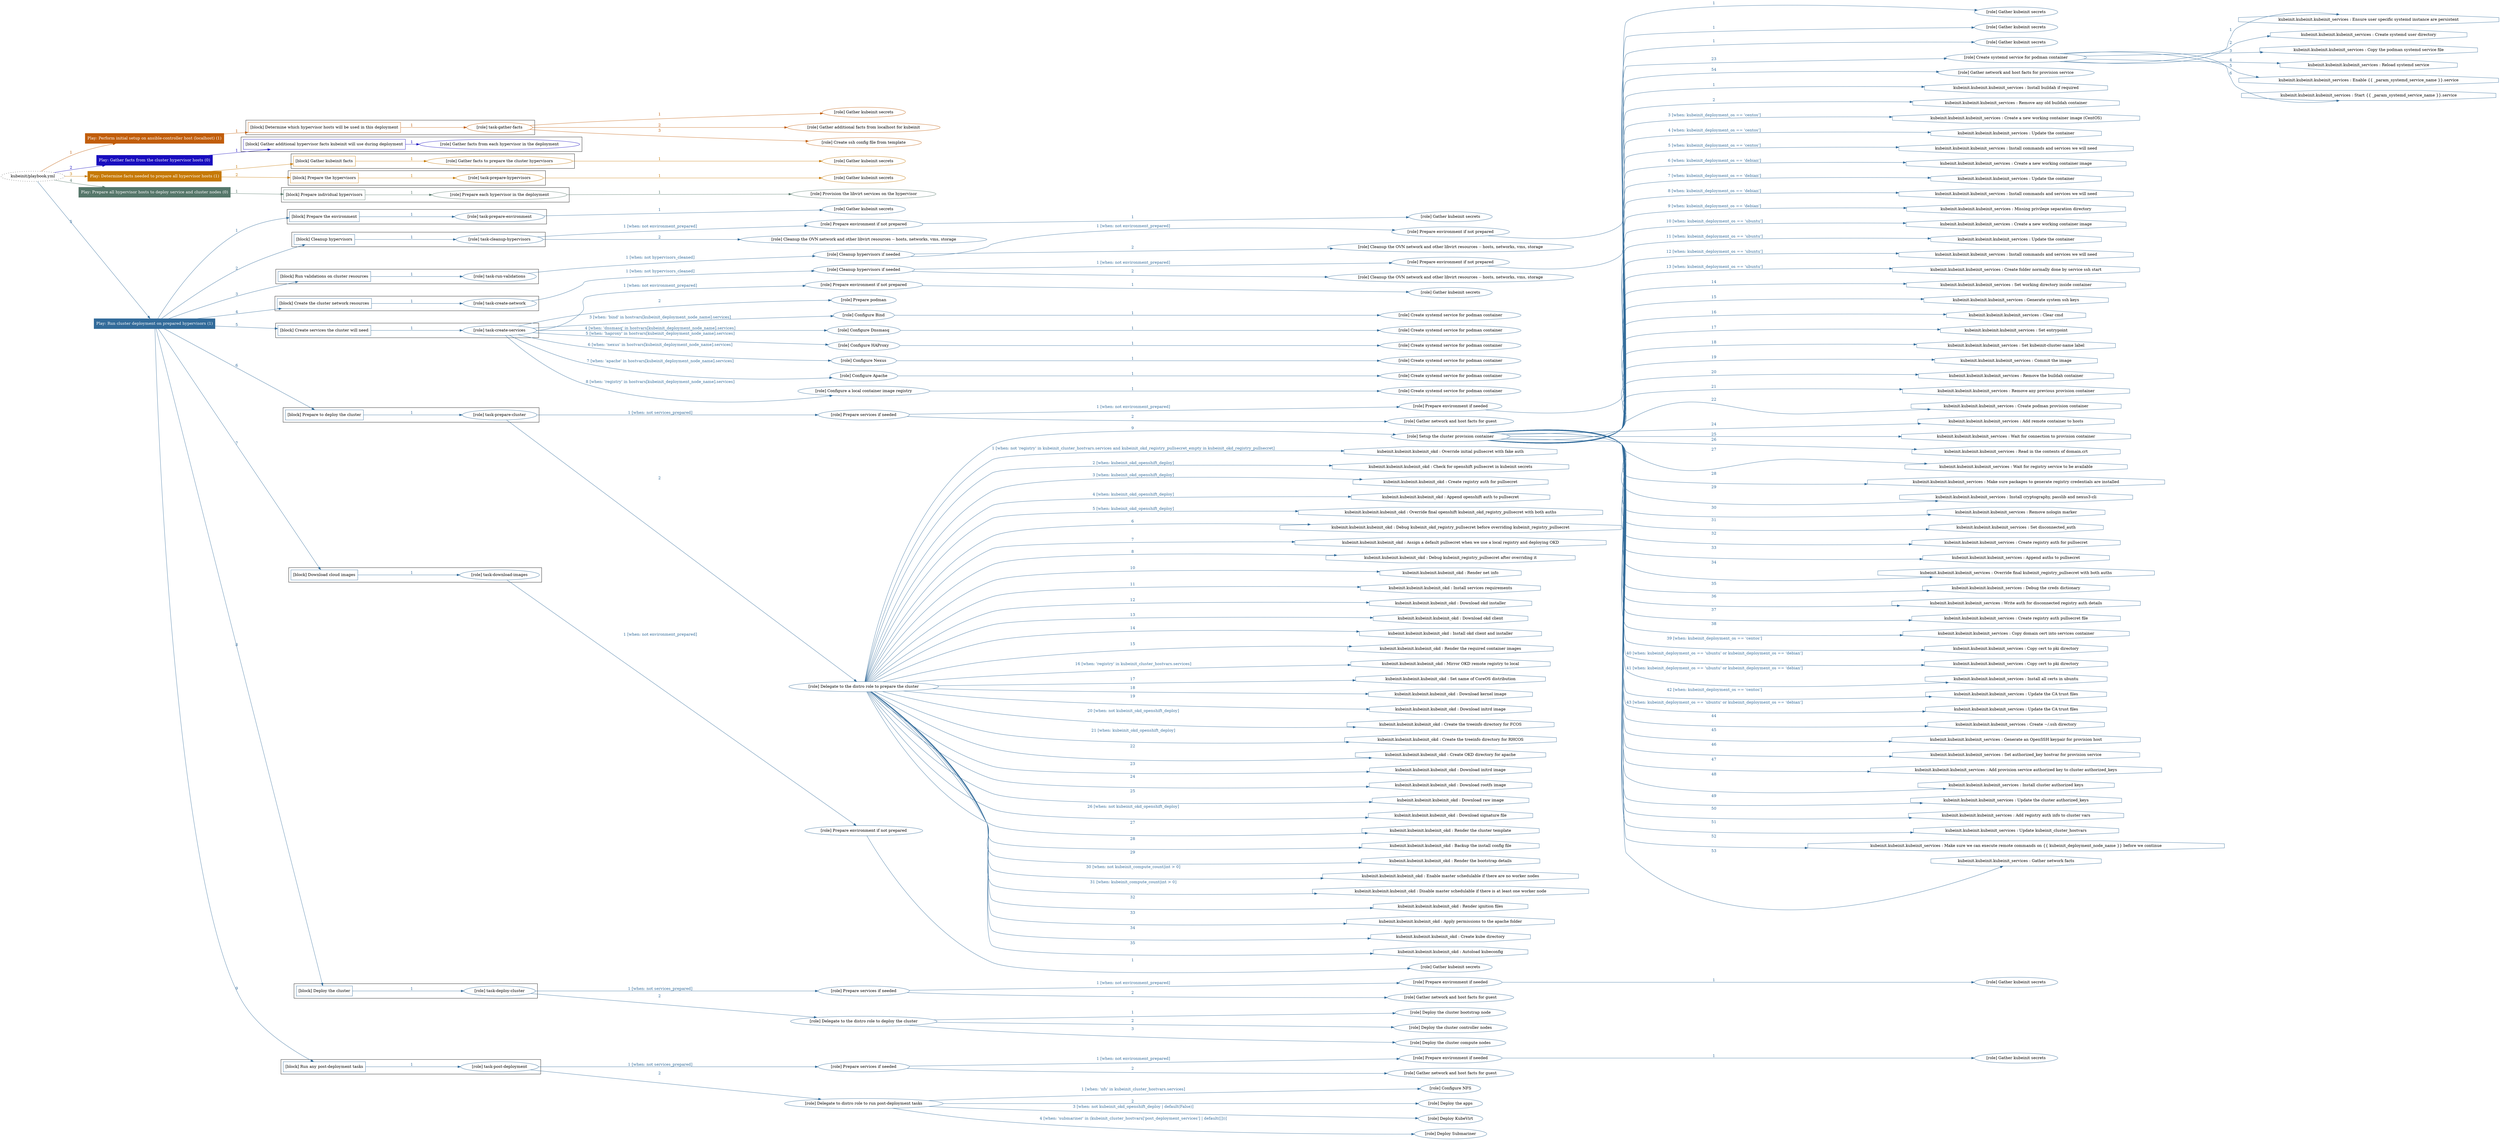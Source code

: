 digraph {
	graph [concentrate=true ordering=in rankdir=LR ratio=fill]
	edge [esep=5 sep=10]
	"kubeinit/playbook.yml" [URL="/home/runner/work/kubeinit/kubeinit/kubeinit/playbook.yml" id=playbook_7689c7a2 style=dotted]
	play_0901b393 [label="Play: Perform initial setup on ansible-controller host (localhost) (1)" URL="/home/runner/work/kubeinit/kubeinit/kubeinit/playbook.yml" color="#c15d0b" fontcolor="#ffffff" id=play_0901b393 shape=box style=filled tooltip=localhost]
	"kubeinit/playbook.yml" -> play_0901b393 [label="1 " color="#c15d0b" fontcolor="#c15d0b" id=edge_a7c390f9 labeltooltip="1 " tooltip="1 "]
	subgraph "Gather kubeinit secrets" {
		role_15f6d630 [label="[role] Gather kubeinit secrets" URL="/home/runner/.ansible/collections/ansible_collections/kubeinit/kubeinit/roles/kubeinit_prepare/tasks/build_hypervisors_group.yml" color="#c15d0b" id=role_15f6d630 tooltip="Gather kubeinit secrets"]
	}
	subgraph "Gather additional facts from localhost for kubeinit" {
		role_768bd086 [label="[role] Gather additional facts from localhost for kubeinit" URL="/home/runner/.ansible/collections/ansible_collections/kubeinit/kubeinit/roles/kubeinit_prepare/tasks/build_hypervisors_group.yml" color="#c15d0b" id=role_768bd086 tooltip="Gather additional facts from localhost for kubeinit"]
	}
	subgraph "Create ssh config file from template" {
		role_02c0c02b [label="[role] Create ssh config file from template" URL="/home/runner/.ansible/collections/ansible_collections/kubeinit/kubeinit/roles/kubeinit_prepare/tasks/build_hypervisors_group.yml" color="#c15d0b" id=role_02c0c02b tooltip="Create ssh config file from template"]
	}
	subgraph "task-gather-facts" {
		role_57ca22f0 [label="[role] task-gather-facts" URL="/home/runner/work/kubeinit/kubeinit/kubeinit/playbook.yml" color="#c15d0b" id=role_57ca22f0 tooltip="task-gather-facts"]
		role_57ca22f0 -> role_15f6d630 [label="1 " color="#c15d0b" fontcolor="#c15d0b" id=edge_db9b617c labeltooltip="1 " tooltip="1 "]
		role_57ca22f0 -> role_768bd086 [label="2 " color="#c15d0b" fontcolor="#c15d0b" id=edge_6da382ea labeltooltip="2 " tooltip="2 "]
		role_57ca22f0 -> role_02c0c02b [label="3 " color="#c15d0b" fontcolor="#c15d0b" id=edge_ac90c194 labeltooltip="3 " tooltip="3 "]
	}
	subgraph "Play: Perform initial setup on ansible-controller host (localhost) (1)" {
		play_0901b393 -> block_fb867132 [label=1 color="#c15d0b" fontcolor="#c15d0b" id=edge_46d388c3 labeltooltip=1 tooltip=1]
		subgraph cluster_block_fb867132 {
			block_fb867132 [label="[block] Determine which hypervisor hosts will be used in this deployment" URL="/home/runner/work/kubeinit/kubeinit/kubeinit/playbook.yml" color="#c15d0b" id=block_fb867132 labeltooltip="Determine which hypervisor hosts will be used in this deployment" shape=box tooltip="Determine which hypervisor hosts will be used in this deployment"]
			block_fb867132 -> role_57ca22f0 [label="1 " color="#c15d0b" fontcolor="#c15d0b" id=edge_660ca582 labeltooltip="1 " tooltip="1 "]
		}
	}
	play_00e0a2c7 [label="Play: Gather facts from the cluster hypervisor hosts (0)" URL="/home/runner/work/kubeinit/kubeinit/kubeinit/playbook.yml" color="#180dbf" fontcolor="#ffffff" id=play_00e0a2c7 shape=box style=filled tooltip="Play: Gather facts from the cluster hypervisor hosts (0)"]
	"kubeinit/playbook.yml" -> play_00e0a2c7 [label="2 " color="#180dbf" fontcolor="#180dbf" id=edge_ff446dd9 labeltooltip="2 " tooltip="2 "]
	subgraph "Gather facts from each hypervisor in the deployment" {
		role_fe78ebd3 [label="[role] Gather facts from each hypervisor in the deployment" URL="/home/runner/work/kubeinit/kubeinit/kubeinit/playbook.yml" color="#180dbf" id=role_fe78ebd3 tooltip="Gather facts from each hypervisor in the deployment"]
	}
	subgraph "Play: Gather facts from the cluster hypervisor hosts (0)" {
		play_00e0a2c7 -> block_025513e2 [label=1 color="#180dbf" fontcolor="#180dbf" id=edge_2cabfde8 labeltooltip=1 tooltip=1]
		subgraph cluster_block_025513e2 {
			block_025513e2 [label="[block] Gather additional hypervisor facts kubeinit will use during deployment" URL="/home/runner/work/kubeinit/kubeinit/kubeinit/playbook.yml" color="#180dbf" id=block_025513e2 labeltooltip="Gather additional hypervisor facts kubeinit will use during deployment" shape=box tooltip="Gather additional hypervisor facts kubeinit will use during deployment"]
			block_025513e2 -> role_fe78ebd3 [label="1 " color="#180dbf" fontcolor="#180dbf" id=edge_4f784317 labeltooltip="1 " tooltip="1 "]
		}
	}
	play_47bc3eaf [label="Play: Determine facts needed to prepare all hypervisor hosts (1)" URL="/home/runner/work/kubeinit/kubeinit/kubeinit/playbook.yml" color="#c67906" fontcolor="#ffffff" id=play_47bc3eaf shape=box style=filled tooltip=localhost]
	"kubeinit/playbook.yml" -> play_47bc3eaf [label="3 " color="#c67906" fontcolor="#c67906" id=edge_18e7cd09 labeltooltip="3 " tooltip="3 "]
	subgraph "Gather kubeinit secrets" {
		role_aa65e27d [label="[role] Gather kubeinit secrets" URL="/home/runner/.ansible/collections/ansible_collections/kubeinit/kubeinit/roles/kubeinit_prepare/tasks/gather_kubeinit_facts.yml" color="#c67906" id=role_aa65e27d tooltip="Gather kubeinit secrets"]
	}
	subgraph "Gather facts to prepare the cluster hypervisors" {
		role_f3ee821d [label="[role] Gather facts to prepare the cluster hypervisors" URL="/home/runner/work/kubeinit/kubeinit/kubeinit/playbook.yml" color="#c67906" id=role_f3ee821d tooltip="Gather facts to prepare the cluster hypervisors"]
		role_f3ee821d -> role_aa65e27d [label="1 " color="#c67906" fontcolor="#c67906" id=edge_bf157a74 labeltooltip="1 " tooltip="1 "]
	}
	subgraph "Gather kubeinit secrets" {
		role_8f583ee5 [label="[role] Gather kubeinit secrets" URL="/home/runner/.ansible/collections/ansible_collections/kubeinit/kubeinit/roles/kubeinit_prepare/tasks/gather_kubeinit_facts.yml" color="#c67906" id=role_8f583ee5 tooltip="Gather kubeinit secrets"]
	}
	subgraph "task-prepare-hypervisors" {
		role_8e82e3fd [label="[role] task-prepare-hypervisors" URL="/home/runner/work/kubeinit/kubeinit/kubeinit/playbook.yml" color="#c67906" id=role_8e82e3fd tooltip="task-prepare-hypervisors"]
		role_8e82e3fd -> role_8f583ee5 [label="1 " color="#c67906" fontcolor="#c67906" id=edge_c5ff6a71 labeltooltip="1 " tooltip="1 "]
	}
	subgraph "Play: Determine facts needed to prepare all hypervisor hosts (1)" {
		play_47bc3eaf -> block_68d9ee02 [label=1 color="#c67906" fontcolor="#c67906" id=edge_8e2da928 labeltooltip=1 tooltip=1]
		subgraph cluster_block_68d9ee02 {
			block_68d9ee02 [label="[block] Gather kubeinit facts" URL="/home/runner/work/kubeinit/kubeinit/kubeinit/playbook.yml" color="#c67906" id=block_68d9ee02 labeltooltip="Gather kubeinit facts" shape=box tooltip="Gather kubeinit facts"]
			block_68d9ee02 -> role_f3ee821d [label="1 " color="#c67906" fontcolor="#c67906" id=edge_e1f2cdef labeltooltip="1 " tooltip="1 "]
		}
		play_47bc3eaf -> block_eca09833 [label=2 color="#c67906" fontcolor="#c67906" id=edge_f7839e34 labeltooltip=2 tooltip=2]
		subgraph cluster_block_eca09833 {
			block_eca09833 [label="[block] Prepare the hypervisors" URL="/home/runner/work/kubeinit/kubeinit/kubeinit/playbook.yml" color="#c67906" id=block_eca09833 labeltooltip="Prepare the hypervisors" shape=box tooltip="Prepare the hypervisors"]
			block_eca09833 -> role_8e82e3fd [label="1 " color="#c67906" fontcolor="#c67906" id=edge_0d7c7dd8 labeltooltip="1 " tooltip="1 "]
		}
	}
	play_488a64b0 [label="Play: Prepare all hypervisor hosts to deploy service and cluster nodes (0)" URL="/home/runner/work/kubeinit/kubeinit/kubeinit/playbook.yml" color="#55776a" fontcolor="#ffffff" id=play_488a64b0 shape=box style=filled tooltip="Play: Prepare all hypervisor hosts to deploy service and cluster nodes (0)"]
	"kubeinit/playbook.yml" -> play_488a64b0 [label="4 " color="#55776a" fontcolor="#55776a" id=edge_6f42bdb0 labeltooltip="4 " tooltip="4 "]
	subgraph "Provision the libvirt services on the hypervisor" {
		role_b142df50 [label="[role] Provision the libvirt services on the hypervisor" URL="/home/runner/.ansible/collections/ansible_collections/kubeinit/kubeinit/roles/kubeinit_prepare/tasks/prepare_hypervisor.yml" color="#55776a" id=role_b142df50 tooltip="Provision the libvirt services on the hypervisor"]
	}
	subgraph "Prepare each hypervisor in the deployment" {
		role_53ee4d02 [label="[role] Prepare each hypervisor in the deployment" URL="/home/runner/work/kubeinit/kubeinit/kubeinit/playbook.yml" color="#55776a" id=role_53ee4d02 tooltip="Prepare each hypervisor in the deployment"]
		role_53ee4d02 -> role_b142df50 [label="1 " color="#55776a" fontcolor="#55776a" id=edge_4bc67ef9 labeltooltip="1 " tooltip="1 "]
	}
	subgraph "Play: Prepare all hypervisor hosts to deploy service and cluster nodes (0)" {
		play_488a64b0 -> block_cd3f36e1 [label=1 color="#55776a" fontcolor="#55776a" id=edge_041269bc labeltooltip=1 tooltip=1]
		subgraph cluster_block_cd3f36e1 {
			block_cd3f36e1 [label="[block] Prepare individual hypervisors" URL="/home/runner/work/kubeinit/kubeinit/kubeinit/playbook.yml" color="#55776a" id=block_cd3f36e1 labeltooltip="Prepare individual hypervisors" shape=box tooltip="Prepare individual hypervisors"]
			block_cd3f36e1 -> role_53ee4d02 [label="1 " color="#55776a" fontcolor="#55776a" id=edge_a1b231a6 labeltooltip="1 " tooltip="1 "]
		}
	}
	play_dae5da31 [label="Play: Run cluster deployment on prepared hypervisors (1)" URL="/home/runner/work/kubeinit/kubeinit/kubeinit/playbook.yml" color="#326b9a" fontcolor="#ffffff" id=play_dae5da31 shape=box style=filled tooltip=localhost]
	"kubeinit/playbook.yml" -> play_dae5da31 [label="5 " color="#326b9a" fontcolor="#326b9a" id=edge_256c7555 labeltooltip="5 " tooltip="5 "]
	subgraph "Gather kubeinit secrets" {
		role_a1059abe [label="[role] Gather kubeinit secrets" URL="/home/runner/.ansible/collections/ansible_collections/kubeinit/kubeinit/roles/kubeinit_prepare/tasks/gather_kubeinit_facts.yml" color="#326b9a" id=role_a1059abe tooltip="Gather kubeinit secrets"]
	}
	subgraph "task-prepare-environment" {
		role_c5b0cdd9 [label="[role] task-prepare-environment" URL="/home/runner/work/kubeinit/kubeinit/kubeinit/playbook.yml" color="#326b9a" id=role_c5b0cdd9 tooltip="task-prepare-environment"]
		role_c5b0cdd9 -> role_a1059abe [label="1 " color="#326b9a" fontcolor="#326b9a" id=edge_db0e4f11 labeltooltip="1 " tooltip="1 "]
	}
	subgraph "Gather kubeinit secrets" {
		role_b7d1f56c [label="[role] Gather kubeinit secrets" URL="/home/runner/.ansible/collections/ansible_collections/kubeinit/kubeinit/roles/kubeinit_prepare/tasks/gather_kubeinit_facts.yml" color="#326b9a" id=role_b7d1f56c tooltip="Gather kubeinit secrets"]
	}
	subgraph "Prepare environment if not prepared" {
		role_cbeb15f7 [label="[role] Prepare environment if not prepared" URL="/home/runner/.ansible/collections/ansible_collections/kubeinit/kubeinit/roles/kubeinit_prepare/tasks/cleanup_hypervisors.yml" color="#326b9a" id=role_cbeb15f7 tooltip="Prepare environment if not prepared"]
		role_cbeb15f7 -> role_b7d1f56c [label="1 " color="#326b9a" fontcolor="#326b9a" id=edge_5004f73d labeltooltip="1 " tooltip="1 "]
	}
	subgraph "Cleanup the OVN network and other libvirt resources -- hosts, networks, vms, storage" {
		role_d8a6cd71 [label="[role] Cleanup the OVN network and other libvirt resources -- hosts, networks, vms, storage" URL="/home/runner/.ansible/collections/ansible_collections/kubeinit/kubeinit/roles/kubeinit_prepare/tasks/cleanup_hypervisors.yml" color="#326b9a" id=role_d8a6cd71 tooltip="Cleanup the OVN network and other libvirt resources -- hosts, networks, vms, storage"]
	}
	subgraph "task-cleanup-hypervisors" {
		role_a085c3cc [label="[role] task-cleanup-hypervisors" URL="/home/runner/work/kubeinit/kubeinit/kubeinit/playbook.yml" color="#326b9a" id=role_a085c3cc tooltip="task-cleanup-hypervisors"]
		role_a085c3cc -> role_cbeb15f7 [label="1 [when: not environment_prepared]" color="#326b9a" fontcolor="#326b9a" id=edge_8ba74f9d labeltooltip="1 [when: not environment_prepared]" tooltip="1 [when: not environment_prepared]"]
		role_a085c3cc -> role_d8a6cd71 [label="2 " color="#326b9a" fontcolor="#326b9a" id=edge_0ee22872 labeltooltip="2 " tooltip="2 "]
	}
	subgraph "Gather kubeinit secrets" {
		role_86a9e447 [label="[role] Gather kubeinit secrets" URL="/home/runner/.ansible/collections/ansible_collections/kubeinit/kubeinit/roles/kubeinit_prepare/tasks/gather_kubeinit_facts.yml" color="#326b9a" id=role_86a9e447 tooltip="Gather kubeinit secrets"]
	}
	subgraph "Prepare environment if not prepared" {
		role_9e341fd1 [label="[role] Prepare environment if not prepared" URL="/home/runner/.ansible/collections/ansible_collections/kubeinit/kubeinit/roles/kubeinit_prepare/tasks/cleanup_hypervisors.yml" color="#326b9a" id=role_9e341fd1 tooltip="Prepare environment if not prepared"]
		role_9e341fd1 -> role_86a9e447 [label="1 " color="#326b9a" fontcolor="#326b9a" id=edge_79c71825 labeltooltip="1 " tooltip="1 "]
	}
	subgraph "Cleanup the OVN network and other libvirt resources -- hosts, networks, vms, storage" {
		role_6b77186c [label="[role] Cleanup the OVN network and other libvirt resources -- hosts, networks, vms, storage" URL="/home/runner/.ansible/collections/ansible_collections/kubeinit/kubeinit/roles/kubeinit_prepare/tasks/cleanup_hypervisors.yml" color="#326b9a" id=role_6b77186c tooltip="Cleanup the OVN network and other libvirt resources -- hosts, networks, vms, storage"]
	}
	subgraph "Cleanup hypervisors if needed" {
		role_1f7877d3 [label="[role] Cleanup hypervisors if needed" URL="/home/runner/.ansible/collections/ansible_collections/kubeinit/kubeinit/roles/kubeinit_validations/tasks/main.yml" color="#326b9a" id=role_1f7877d3 tooltip="Cleanup hypervisors if needed"]
		role_1f7877d3 -> role_9e341fd1 [label="1 [when: not environment_prepared]" color="#326b9a" fontcolor="#326b9a" id=edge_a1dc5045 labeltooltip="1 [when: not environment_prepared]" tooltip="1 [when: not environment_prepared]"]
		role_1f7877d3 -> role_6b77186c [label="2 " color="#326b9a" fontcolor="#326b9a" id=edge_ab92d114 labeltooltip="2 " tooltip="2 "]
	}
	subgraph "task-run-validations" {
		role_b1ce7384 [label="[role] task-run-validations" URL="/home/runner/work/kubeinit/kubeinit/kubeinit/playbook.yml" color="#326b9a" id=role_b1ce7384 tooltip="task-run-validations"]
		role_b1ce7384 -> role_1f7877d3 [label="1 [when: not hypervisors_cleaned]" color="#326b9a" fontcolor="#326b9a" id=edge_cca4b204 labeltooltip="1 [when: not hypervisors_cleaned]" tooltip="1 [when: not hypervisors_cleaned]"]
	}
	subgraph "Gather kubeinit secrets" {
		role_16c7cf15 [label="[role] Gather kubeinit secrets" URL="/home/runner/.ansible/collections/ansible_collections/kubeinit/kubeinit/roles/kubeinit_prepare/tasks/gather_kubeinit_facts.yml" color="#326b9a" id=role_16c7cf15 tooltip="Gather kubeinit secrets"]
	}
	subgraph "Prepare environment if not prepared" {
		role_ea7786e6 [label="[role] Prepare environment if not prepared" URL="/home/runner/.ansible/collections/ansible_collections/kubeinit/kubeinit/roles/kubeinit_prepare/tasks/cleanup_hypervisors.yml" color="#326b9a" id=role_ea7786e6 tooltip="Prepare environment if not prepared"]
		role_ea7786e6 -> role_16c7cf15 [label="1 " color="#326b9a" fontcolor="#326b9a" id=edge_6abf6151 labeltooltip="1 " tooltip="1 "]
	}
	subgraph "Cleanup the OVN network and other libvirt resources -- hosts, networks, vms, storage" {
		role_86b69ed6 [label="[role] Cleanup the OVN network and other libvirt resources -- hosts, networks, vms, storage" URL="/home/runner/.ansible/collections/ansible_collections/kubeinit/kubeinit/roles/kubeinit_prepare/tasks/cleanup_hypervisors.yml" color="#326b9a" id=role_86b69ed6 tooltip="Cleanup the OVN network and other libvirt resources -- hosts, networks, vms, storage"]
	}
	subgraph "Cleanup hypervisors if needed" {
		role_9851a11a [label="[role] Cleanup hypervisors if needed" URL="/home/runner/.ansible/collections/ansible_collections/kubeinit/kubeinit/roles/kubeinit_libvirt/tasks/create_network.yml" color="#326b9a" id=role_9851a11a tooltip="Cleanup hypervisors if needed"]
		role_9851a11a -> role_ea7786e6 [label="1 [when: not environment_prepared]" color="#326b9a" fontcolor="#326b9a" id=edge_c45939c7 labeltooltip="1 [when: not environment_prepared]" tooltip="1 [when: not environment_prepared]"]
		role_9851a11a -> role_86b69ed6 [label="2 " color="#326b9a" fontcolor="#326b9a" id=edge_37b2e3a6 labeltooltip="2 " tooltip="2 "]
	}
	subgraph "task-create-network" {
		role_c80d8875 [label="[role] task-create-network" URL="/home/runner/work/kubeinit/kubeinit/kubeinit/playbook.yml" color="#326b9a" id=role_c80d8875 tooltip="task-create-network"]
		role_c80d8875 -> role_9851a11a [label="1 [when: not hypervisors_cleaned]" color="#326b9a" fontcolor="#326b9a" id=edge_1b2a4e34 labeltooltip="1 [when: not hypervisors_cleaned]" tooltip="1 [when: not hypervisors_cleaned]"]
	}
	subgraph "Gather kubeinit secrets" {
		role_b0599823 [label="[role] Gather kubeinit secrets" URL="/home/runner/.ansible/collections/ansible_collections/kubeinit/kubeinit/roles/kubeinit_prepare/tasks/gather_kubeinit_facts.yml" color="#326b9a" id=role_b0599823 tooltip="Gather kubeinit secrets"]
	}
	subgraph "Prepare environment if not prepared" {
		role_7e457638 [label="[role] Prepare environment if not prepared" URL="/home/runner/.ansible/collections/ansible_collections/kubeinit/kubeinit/roles/kubeinit_services/tasks/main.yml" color="#326b9a" id=role_7e457638 tooltip="Prepare environment if not prepared"]
		role_7e457638 -> role_b0599823 [label="1 " color="#326b9a" fontcolor="#326b9a" id=edge_324550d4 labeltooltip="1 " tooltip="1 "]
	}
	subgraph "Prepare podman" {
		role_fd84ec2d [label="[role] Prepare podman" URL="/home/runner/.ansible/collections/ansible_collections/kubeinit/kubeinit/roles/kubeinit_services/tasks/00_create_service_pod.yml" color="#326b9a" id=role_fd84ec2d tooltip="Prepare podman"]
	}
	subgraph "Create systemd service for podman container" {
		role_3f4c6488 [label="[role] Create systemd service for podman container" URL="/home/runner/.ansible/collections/ansible_collections/kubeinit/kubeinit/roles/kubeinit_bind/tasks/main.yml" color="#326b9a" id=role_3f4c6488 tooltip="Create systemd service for podman container"]
	}
	subgraph "Configure Bind" {
		role_d550f432 [label="[role] Configure Bind" URL="/home/runner/.ansible/collections/ansible_collections/kubeinit/kubeinit/roles/kubeinit_services/tasks/start_services_containers.yml" color="#326b9a" id=role_d550f432 tooltip="Configure Bind"]
		role_d550f432 -> role_3f4c6488 [label="1 " color="#326b9a" fontcolor="#326b9a" id=edge_d60f8232 labeltooltip="1 " tooltip="1 "]
	}
	subgraph "Create systemd service for podman container" {
		role_b8f84aac [label="[role] Create systemd service for podman container" URL="/home/runner/.ansible/collections/ansible_collections/kubeinit/kubeinit/roles/kubeinit_dnsmasq/tasks/main.yml" color="#326b9a" id=role_b8f84aac tooltip="Create systemd service for podman container"]
	}
	subgraph "Configure Dnsmasq" {
		role_9522cd49 [label="[role] Configure Dnsmasq" URL="/home/runner/.ansible/collections/ansible_collections/kubeinit/kubeinit/roles/kubeinit_services/tasks/start_services_containers.yml" color="#326b9a" id=role_9522cd49 tooltip="Configure Dnsmasq"]
		role_9522cd49 -> role_b8f84aac [label="1 " color="#326b9a" fontcolor="#326b9a" id=edge_425b5f69 labeltooltip="1 " tooltip="1 "]
	}
	subgraph "Create systemd service for podman container" {
		role_0aadd853 [label="[role] Create systemd service for podman container" URL="/home/runner/.ansible/collections/ansible_collections/kubeinit/kubeinit/roles/kubeinit_haproxy/tasks/main.yml" color="#326b9a" id=role_0aadd853 tooltip="Create systemd service for podman container"]
	}
	subgraph "Configure HAProxy" {
		role_ff1a1a34 [label="[role] Configure HAProxy" URL="/home/runner/.ansible/collections/ansible_collections/kubeinit/kubeinit/roles/kubeinit_services/tasks/start_services_containers.yml" color="#326b9a" id=role_ff1a1a34 tooltip="Configure HAProxy"]
		role_ff1a1a34 -> role_0aadd853 [label="1 " color="#326b9a" fontcolor="#326b9a" id=edge_052b8b12 labeltooltip="1 " tooltip="1 "]
	}
	subgraph "Create systemd service for podman container" {
		role_e348b680 [label="[role] Create systemd service for podman container" URL="/home/runner/.ansible/collections/ansible_collections/kubeinit/kubeinit/roles/kubeinit_nexus/tasks/main.yml" color="#326b9a" id=role_e348b680 tooltip="Create systemd service for podman container"]
	}
	subgraph "Configure Nexus" {
		role_cf476262 [label="[role] Configure Nexus" URL="/home/runner/.ansible/collections/ansible_collections/kubeinit/kubeinit/roles/kubeinit_services/tasks/start_services_containers.yml" color="#326b9a" id=role_cf476262 tooltip="Configure Nexus"]
		role_cf476262 -> role_e348b680 [label="1 " color="#326b9a" fontcolor="#326b9a" id=edge_e017b2bb labeltooltip="1 " tooltip="1 "]
	}
	subgraph "Create systemd service for podman container" {
		role_b70f5691 [label="[role] Create systemd service for podman container" URL="/home/runner/.ansible/collections/ansible_collections/kubeinit/kubeinit/roles/kubeinit_apache/tasks/main.yml" color="#326b9a" id=role_b70f5691 tooltip="Create systemd service for podman container"]
	}
	subgraph "Configure Apache" {
		role_a169a702 [label="[role] Configure Apache" URL="/home/runner/.ansible/collections/ansible_collections/kubeinit/kubeinit/roles/kubeinit_services/tasks/start_services_containers.yml" color="#326b9a" id=role_a169a702 tooltip="Configure Apache"]
		role_a169a702 -> role_b70f5691 [label="1 " color="#326b9a" fontcolor="#326b9a" id=edge_de60889b labeltooltip="1 " tooltip="1 "]
	}
	subgraph "Create systemd service for podman container" {
		role_d863d9e6 [label="[role] Create systemd service for podman container" URL="/home/runner/.ansible/collections/ansible_collections/kubeinit/kubeinit/roles/kubeinit_registry/tasks/main.yml" color="#326b9a" id=role_d863d9e6 tooltip="Create systemd service for podman container"]
	}
	subgraph "Configure a local container image registry" {
		role_80302ef7 [label="[role] Configure a local container image registry" URL="/home/runner/.ansible/collections/ansible_collections/kubeinit/kubeinit/roles/kubeinit_services/tasks/start_services_containers.yml" color="#326b9a" id=role_80302ef7 tooltip="Configure a local container image registry"]
		role_80302ef7 -> role_d863d9e6 [label="1 " color="#326b9a" fontcolor="#326b9a" id=edge_189e8a99 labeltooltip="1 " tooltip="1 "]
	}
	subgraph "task-create-services" {
		role_8fe3a2b3 [label="[role] task-create-services" URL="/home/runner/work/kubeinit/kubeinit/kubeinit/playbook.yml" color="#326b9a" id=role_8fe3a2b3 tooltip="task-create-services"]
		role_8fe3a2b3 -> role_7e457638 [label="1 [when: not environment_prepared]" color="#326b9a" fontcolor="#326b9a" id=edge_d8607529 labeltooltip="1 [when: not environment_prepared]" tooltip="1 [when: not environment_prepared]"]
		role_8fe3a2b3 -> role_fd84ec2d [label="2 " color="#326b9a" fontcolor="#326b9a" id=edge_0a14a00e labeltooltip="2 " tooltip="2 "]
		role_8fe3a2b3 -> role_d550f432 [label="3 [when: 'bind' in hostvars[kubeinit_deployment_node_name].services]" color="#326b9a" fontcolor="#326b9a" id=edge_b8dd5bd0 labeltooltip="3 [when: 'bind' in hostvars[kubeinit_deployment_node_name].services]" tooltip="3 [when: 'bind' in hostvars[kubeinit_deployment_node_name].services]"]
		role_8fe3a2b3 -> role_9522cd49 [label="4 [when: 'dnsmasq' in hostvars[kubeinit_deployment_node_name].services]" color="#326b9a" fontcolor="#326b9a" id=edge_7ae0f21b labeltooltip="4 [when: 'dnsmasq' in hostvars[kubeinit_deployment_node_name].services]" tooltip="4 [when: 'dnsmasq' in hostvars[kubeinit_deployment_node_name].services]"]
		role_8fe3a2b3 -> role_ff1a1a34 [label="5 [when: 'haproxy' in hostvars[kubeinit_deployment_node_name].services]" color="#326b9a" fontcolor="#326b9a" id=edge_78560032 labeltooltip="5 [when: 'haproxy' in hostvars[kubeinit_deployment_node_name].services]" tooltip="5 [when: 'haproxy' in hostvars[kubeinit_deployment_node_name].services]"]
		role_8fe3a2b3 -> role_cf476262 [label="6 [when: 'nexus' in hostvars[kubeinit_deployment_node_name].services]" color="#326b9a" fontcolor="#326b9a" id=edge_0c13727b labeltooltip="6 [when: 'nexus' in hostvars[kubeinit_deployment_node_name].services]" tooltip="6 [when: 'nexus' in hostvars[kubeinit_deployment_node_name].services]"]
		role_8fe3a2b3 -> role_a169a702 [label="7 [when: 'apache' in hostvars[kubeinit_deployment_node_name].services]" color="#326b9a" fontcolor="#326b9a" id=edge_62155060 labeltooltip="7 [when: 'apache' in hostvars[kubeinit_deployment_node_name].services]" tooltip="7 [when: 'apache' in hostvars[kubeinit_deployment_node_name].services]"]
		role_8fe3a2b3 -> role_80302ef7 [label="8 [when: 'registry' in hostvars[kubeinit_deployment_node_name].services]" color="#326b9a" fontcolor="#326b9a" id=edge_3cea9f22 labeltooltip="8 [when: 'registry' in hostvars[kubeinit_deployment_node_name].services]" tooltip="8 [when: 'registry' in hostvars[kubeinit_deployment_node_name].services]"]
	}
	subgraph "Gather kubeinit secrets" {
		role_72ebbf5e [label="[role] Gather kubeinit secrets" URL="/home/runner/.ansible/collections/ansible_collections/kubeinit/kubeinit/roles/kubeinit_prepare/tasks/gather_kubeinit_facts.yml" color="#326b9a" id=role_72ebbf5e tooltip="Gather kubeinit secrets"]
	}
	subgraph "Prepare environment if needed" {
		role_0d6f9bbe [label="[role] Prepare environment if needed" URL="/home/runner/.ansible/collections/ansible_collections/kubeinit/kubeinit/roles/kubeinit_services/tasks/prepare_services.yml" color="#326b9a" id=role_0d6f9bbe tooltip="Prepare environment if needed"]
		role_0d6f9bbe -> role_72ebbf5e [label="1 " color="#326b9a" fontcolor="#326b9a" id=edge_11426426 labeltooltip="1 " tooltip="1 "]
	}
	subgraph "Gather network and host facts for guest" {
		role_ff30c60d [label="[role] Gather network and host facts for guest" URL="/home/runner/.ansible/collections/ansible_collections/kubeinit/kubeinit/roles/kubeinit_services/tasks/prepare_services.yml" color="#326b9a" id=role_ff30c60d tooltip="Gather network and host facts for guest"]
	}
	subgraph "Prepare services if needed" {
		role_8f668365 [label="[role] Prepare services if needed" URL="/home/runner/.ansible/collections/ansible_collections/kubeinit/kubeinit/roles/kubeinit_prepare/tasks/prepare_cluster.yml" color="#326b9a" id=role_8f668365 tooltip="Prepare services if needed"]
		role_8f668365 -> role_0d6f9bbe [label="1 [when: not environment_prepared]" color="#326b9a" fontcolor="#326b9a" id=edge_7836f1f4 labeltooltip="1 [when: not environment_prepared]" tooltip="1 [when: not environment_prepared]"]
		role_8f668365 -> role_ff30c60d [label="2 " color="#326b9a" fontcolor="#326b9a" id=edge_6bbf07bc labeltooltip="2 " tooltip="2 "]
	}
	subgraph "Create systemd service for podman container" {
		role_008d2c47 [label="[role] Create systemd service for podman container" URL="/home/runner/.ansible/collections/ansible_collections/kubeinit/kubeinit/roles/kubeinit_services/tasks/create_provision_container.yml" color="#326b9a" id=role_008d2c47 tooltip="Create systemd service for podman container"]
		task_1e0170d9 [label="kubeinit.kubeinit.kubeinit_services : Ensure user specific systemd instance are persistent" URL="/home/runner/.ansible/collections/ansible_collections/kubeinit/kubeinit/roles/kubeinit_services/tasks/create_managed_service.yml" color="#326b9a" id=task_1e0170d9 shape=octagon tooltip="kubeinit.kubeinit.kubeinit_services : Ensure user specific systemd instance are persistent"]
		role_008d2c47 -> task_1e0170d9 [label="1 " color="#326b9a" fontcolor="#326b9a" id=edge_d73b47d7 labeltooltip="1 " tooltip="1 "]
		task_bd7443f4 [label="kubeinit.kubeinit.kubeinit_services : Create systemd user directory" URL="/home/runner/.ansible/collections/ansible_collections/kubeinit/kubeinit/roles/kubeinit_services/tasks/create_managed_service.yml" color="#326b9a" id=task_bd7443f4 shape=octagon tooltip="kubeinit.kubeinit.kubeinit_services : Create systemd user directory"]
		role_008d2c47 -> task_bd7443f4 [label="2 " color="#326b9a" fontcolor="#326b9a" id=edge_dc0ae89f labeltooltip="2 " tooltip="2 "]
		task_bee298b3 [label="kubeinit.kubeinit.kubeinit_services : Copy the podman systemd service file" URL="/home/runner/.ansible/collections/ansible_collections/kubeinit/kubeinit/roles/kubeinit_services/tasks/create_managed_service.yml" color="#326b9a" id=task_bee298b3 shape=octagon tooltip="kubeinit.kubeinit.kubeinit_services : Copy the podman systemd service file"]
		role_008d2c47 -> task_bee298b3 [label="3 " color="#326b9a" fontcolor="#326b9a" id=edge_2ec84adf labeltooltip="3 " tooltip="3 "]
		task_0d510c1c [label="kubeinit.kubeinit.kubeinit_services : Reload systemd service" URL="/home/runner/.ansible/collections/ansible_collections/kubeinit/kubeinit/roles/kubeinit_services/tasks/create_managed_service.yml" color="#326b9a" id=task_0d510c1c shape=octagon tooltip="kubeinit.kubeinit.kubeinit_services : Reload systemd service"]
		role_008d2c47 -> task_0d510c1c [label="4 " color="#326b9a" fontcolor="#326b9a" id=edge_b606a317 labeltooltip="4 " tooltip="4 "]
		task_4e30237a [label="kubeinit.kubeinit.kubeinit_services : Enable {{ _param_systemd_service_name }}.service" URL="/home/runner/.ansible/collections/ansible_collections/kubeinit/kubeinit/roles/kubeinit_services/tasks/create_managed_service.yml" color="#326b9a" id=task_4e30237a shape=octagon tooltip="kubeinit.kubeinit.kubeinit_services : Enable {{ _param_systemd_service_name }}.service"]
		role_008d2c47 -> task_4e30237a [label="5 " color="#326b9a" fontcolor="#326b9a" id=edge_e8519092 labeltooltip="5 " tooltip="5 "]
		task_4293cd70 [label="kubeinit.kubeinit.kubeinit_services : Start {{ _param_systemd_service_name }}.service" URL="/home/runner/.ansible/collections/ansible_collections/kubeinit/kubeinit/roles/kubeinit_services/tasks/create_managed_service.yml" color="#326b9a" id=task_4293cd70 shape=octagon tooltip="kubeinit.kubeinit.kubeinit_services : Start {{ _param_systemd_service_name }}.service"]
		role_008d2c47 -> task_4293cd70 [label="6 " color="#326b9a" fontcolor="#326b9a" id=edge_c2e2f7ac labeltooltip="6 " tooltip="6 "]
	}
	subgraph "Gather network and host facts for provision service" {
		role_7a4318f4 [label="[role] Gather network and host facts for provision service" URL="/home/runner/.ansible/collections/ansible_collections/kubeinit/kubeinit/roles/kubeinit_services/tasks/create_provision_container.yml" color="#326b9a" id=role_7a4318f4 tooltip="Gather network and host facts for provision service"]
	}
	subgraph "Setup the cluster provision container" {
		role_28fb737d [label="[role] Setup the cluster provision container" URL="/home/runner/.ansible/collections/ansible_collections/kubeinit/kubeinit/roles/kubeinit_okd/tasks/prepare_cluster.yml" color="#326b9a" id=role_28fb737d tooltip="Setup the cluster provision container"]
		task_414e9932 [label="kubeinit.kubeinit.kubeinit_services : Install buildah if required" URL="/home/runner/.ansible/collections/ansible_collections/kubeinit/kubeinit/roles/kubeinit_services/tasks/create_provision_container.yml" color="#326b9a" id=task_414e9932 shape=octagon tooltip="kubeinit.kubeinit.kubeinit_services : Install buildah if required"]
		role_28fb737d -> task_414e9932 [label="1 " color="#326b9a" fontcolor="#326b9a" id=edge_a7811a34 labeltooltip="1 " tooltip="1 "]
		task_ae98ad2a [label="kubeinit.kubeinit.kubeinit_services : Remove any old buildah container" URL="/home/runner/.ansible/collections/ansible_collections/kubeinit/kubeinit/roles/kubeinit_services/tasks/create_provision_container.yml" color="#326b9a" id=task_ae98ad2a shape=octagon tooltip="kubeinit.kubeinit.kubeinit_services : Remove any old buildah container"]
		role_28fb737d -> task_ae98ad2a [label="2 " color="#326b9a" fontcolor="#326b9a" id=edge_100caf9d labeltooltip="2 " tooltip="2 "]
		task_e0214bb1 [label="kubeinit.kubeinit.kubeinit_services : Create a new working container image (CentOS)" URL="/home/runner/.ansible/collections/ansible_collections/kubeinit/kubeinit/roles/kubeinit_services/tasks/create_provision_container.yml" color="#326b9a" id=task_e0214bb1 shape=octagon tooltip="kubeinit.kubeinit.kubeinit_services : Create a new working container image (CentOS)"]
		role_28fb737d -> task_e0214bb1 [label="3 [when: kubeinit_deployment_os == 'centos']" color="#326b9a" fontcolor="#326b9a" id=edge_565cd018 labeltooltip="3 [when: kubeinit_deployment_os == 'centos']" tooltip="3 [when: kubeinit_deployment_os == 'centos']"]
		task_b19be68e [label="kubeinit.kubeinit.kubeinit_services : Update the container" URL="/home/runner/.ansible/collections/ansible_collections/kubeinit/kubeinit/roles/kubeinit_services/tasks/create_provision_container.yml" color="#326b9a" id=task_b19be68e shape=octagon tooltip="kubeinit.kubeinit.kubeinit_services : Update the container"]
		role_28fb737d -> task_b19be68e [label="4 [when: kubeinit_deployment_os == 'centos']" color="#326b9a" fontcolor="#326b9a" id=edge_3f766ceb labeltooltip="4 [when: kubeinit_deployment_os == 'centos']" tooltip="4 [when: kubeinit_deployment_os == 'centos']"]
		task_2508232a [label="kubeinit.kubeinit.kubeinit_services : Install commands and services we will need" URL="/home/runner/.ansible/collections/ansible_collections/kubeinit/kubeinit/roles/kubeinit_services/tasks/create_provision_container.yml" color="#326b9a" id=task_2508232a shape=octagon tooltip="kubeinit.kubeinit.kubeinit_services : Install commands and services we will need"]
		role_28fb737d -> task_2508232a [label="5 [when: kubeinit_deployment_os == 'centos']" color="#326b9a" fontcolor="#326b9a" id=edge_c4ff606a labeltooltip="5 [when: kubeinit_deployment_os == 'centos']" tooltip="5 [when: kubeinit_deployment_os == 'centos']"]
		task_a0bae090 [label="kubeinit.kubeinit.kubeinit_services : Create a new working container image" URL="/home/runner/.ansible/collections/ansible_collections/kubeinit/kubeinit/roles/kubeinit_services/tasks/create_provision_container.yml" color="#326b9a" id=task_a0bae090 shape=octagon tooltip="kubeinit.kubeinit.kubeinit_services : Create a new working container image"]
		role_28fb737d -> task_a0bae090 [label="6 [when: kubeinit_deployment_os == 'debian']" color="#326b9a" fontcolor="#326b9a" id=edge_04a39a23 labeltooltip="6 [when: kubeinit_deployment_os == 'debian']" tooltip="6 [when: kubeinit_deployment_os == 'debian']"]
		task_c5fd4db7 [label="kubeinit.kubeinit.kubeinit_services : Update the container" URL="/home/runner/.ansible/collections/ansible_collections/kubeinit/kubeinit/roles/kubeinit_services/tasks/create_provision_container.yml" color="#326b9a" id=task_c5fd4db7 shape=octagon tooltip="kubeinit.kubeinit.kubeinit_services : Update the container"]
		role_28fb737d -> task_c5fd4db7 [label="7 [when: kubeinit_deployment_os == 'debian']" color="#326b9a" fontcolor="#326b9a" id=edge_e9b4870f labeltooltip="7 [when: kubeinit_deployment_os == 'debian']" tooltip="7 [when: kubeinit_deployment_os == 'debian']"]
		task_0ed6265b [label="kubeinit.kubeinit.kubeinit_services : Install commands and services we will need" URL="/home/runner/.ansible/collections/ansible_collections/kubeinit/kubeinit/roles/kubeinit_services/tasks/create_provision_container.yml" color="#326b9a" id=task_0ed6265b shape=octagon tooltip="kubeinit.kubeinit.kubeinit_services : Install commands and services we will need"]
		role_28fb737d -> task_0ed6265b [label="8 [when: kubeinit_deployment_os == 'debian']" color="#326b9a" fontcolor="#326b9a" id=edge_061ccc1d labeltooltip="8 [when: kubeinit_deployment_os == 'debian']" tooltip="8 [when: kubeinit_deployment_os == 'debian']"]
		task_3bbd5215 [label="kubeinit.kubeinit.kubeinit_services : Missing privilege separation directory" URL="/home/runner/.ansible/collections/ansible_collections/kubeinit/kubeinit/roles/kubeinit_services/tasks/create_provision_container.yml" color="#326b9a" id=task_3bbd5215 shape=octagon tooltip="kubeinit.kubeinit.kubeinit_services : Missing privilege separation directory"]
		role_28fb737d -> task_3bbd5215 [label="9 [when: kubeinit_deployment_os == 'debian']" color="#326b9a" fontcolor="#326b9a" id=edge_de7d04a7 labeltooltip="9 [when: kubeinit_deployment_os == 'debian']" tooltip="9 [when: kubeinit_deployment_os == 'debian']"]
		task_21e21a09 [label="kubeinit.kubeinit.kubeinit_services : Create a new working container image" URL="/home/runner/.ansible/collections/ansible_collections/kubeinit/kubeinit/roles/kubeinit_services/tasks/create_provision_container.yml" color="#326b9a" id=task_21e21a09 shape=octagon tooltip="kubeinit.kubeinit.kubeinit_services : Create a new working container image"]
		role_28fb737d -> task_21e21a09 [label="10 [when: kubeinit_deployment_os == 'ubuntu']" color="#326b9a" fontcolor="#326b9a" id=edge_06a29172 labeltooltip="10 [when: kubeinit_deployment_os == 'ubuntu']" tooltip="10 [when: kubeinit_deployment_os == 'ubuntu']"]
		task_45b137ab [label="kubeinit.kubeinit.kubeinit_services : Update the container" URL="/home/runner/.ansible/collections/ansible_collections/kubeinit/kubeinit/roles/kubeinit_services/tasks/create_provision_container.yml" color="#326b9a" id=task_45b137ab shape=octagon tooltip="kubeinit.kubeinit.kubeinit_services : Update the container"]
		role_28fb737d -> task_45b137ab [label="11 [when: kubeinit_deployment_os == 'ubuntu']" color="#326b9a" fontcolor="#326b9a" id=edge_06585876 labeltooltip="11 [when: kubeinit_deployment_os == 'ubuntu']" tooltip="11 [when: kubeinit_deployment_os == 'ubuntu']"]
		task_c172514e [label="kubeinit.kubeinit.kubeinit_services : Install commands and services we will need" URL="/home/runner/.ansible/collections/ansible_collections/kubeinit/kubeinit/roles/kubeinit_services/tasks/create_provision_container.yml" color="#326b9a" id=task_c172514e shape=octagon tooltip="kubeinit.kubeinit.kubeinit_services : Install commands and services we will need"]
		role_28fb737d -> task_c172514e [label="12 [when: kubeinit_deployment_os == 'ubuntu']" color="#326b9a" fontcolor="#326b9a" id=edge_7e2e2bae labeltooltip="12 [when: kubeinit_deployment_os == 'ubuntu']" tooltip="12 [when: kubeinit_deployment_os == 'ubuntu']"]
		task_7b2fde81 [label="kubeinit.kubeinit.kubeinit_services : Create folder normally done by service ssh start" URL="/home/runner/.ansible/collections/ansible_collections/kubeinit/kubeinit/roles/kubeinit_services/tasks/create_provision_container.yml" color="#326b9a" id=task_7b2fde81 shape=octagon tooltip="kubeinit.kubeinit.kubeinit_services : Create folder normally done by service ssh start"]
		role_28fb737d -> task_7b2fde81 [label="13 [when: kubeinit_deployment_os == 'ubuntu']" color="#326b9a" fontcolor="#326b9a" id=edge_34a3af64 labeltooltip="13 [when: kubeinit_deployment_os == 'ubuntu']" tooltip="13 [when: kubeinit_deployment_os == 'ubuntu']"]
		task_ffbac5d6 [label="kubeinit.kubeinit.kubeinit_services : Set working directory inside container" URL="/home/runner/.ansible/collections/ansible_collections/kubeinit/kubeinit/roles/kubeinit_services/tasks/create_provision_container.yml" color="#326b9a" id=task_ffbac5d6 shape=octagon tooltip="kubeinit.kubeinit.kubeinit_services : Set working directory inside container"]
		role_28fb737d -> task_ffbac5d6 [label="14 " color="#326b9a" fontcolor="#326b9a" id=edge_38e8fb3f labeltooltip="14 " tooltip="14 "]
		task_68142724 [label="kubeinit.kubeinit.kubeinit_services : Generate system ssh keys" URL="/home/runner/.ansible/collections/ansible_collections/kubeinit/kubeinit/roles/kubeinit_services/tasks/create_provision_container.yml" color="#326b9a" id=task_68142724 shape=octagon tooltip="kubeinit.kubeinit.kubeinit_services : Generate system ssh keys"]
		role_28fb737d -> task_68142724 [label="15 " color="#326b9a" fontcolor="#326b9a" id=edge_369886cc labeltooltip="15 " tooltip="15 "]
		task_50f716ca [label="kubeinit.kubeinit.kubeinit_services : Clear cmd" URL="/home/runner/.ansible/collections/ansible_collections/kubeinit/kubeinit/roles/kubeinit_services/tasks/create_provision_container.yml" color="#326b9a" id=task_50f716ca shape=octagon tooltip="kubeinit.kubeinit.kubeinit_services : Clear cmd"]
		role_28fb737d -> task_50f716ca [label="16 " color="#326b9a" fontcolor="#326b9a" id=edge_964d0784 labeltooltip="16 " tooltip="16 "]
		task_8de5aeba [label="kubeinit.kubeinit.kubeinit_services : Set entrypoint" URL="/home/runner/.ansible/collections/ansible_collections/kubeinit/kubeinit/roles/kubeinit_services/tasks/create_provision_container.yml" color="#326b9a" id=task_8de5aeba shape=octagon tooltip="kubeinit.kubeinit.kubeinit_services : Set entrypoint"]
		role_28fb737d -> task_8de5aeba [label="17 " color="#326b9a" fontcolor="#326b9a" id=edge_85eefd92 labeltooltip="17 " tooltip="17 "]
		task_078f7ccc [label="kubeinit.kubeinit.kubeinit_services : Set kubeinit-cluster-name label" URL="/home/runner/.ansible/collections/ansible_collections/kubeinit/kubeinit/roles/kubeinit_services/tasks/create_provision_container.yml" color="#326b9a" id=task_078f7ccc shape=octagon tooltip="kubeinit.kubeinit.kubeinit_services : Set kubeinit-cluster-name label"]
		role_28fb737d -> task_078f7ccc [label="18 " color="#326b9a" fontcolor="#326b9a" id=edge_fb14b5ac labeltooltip="18 " tooltip="18 "]
		task_e1418214 [label="kubeinit.kubeinit.kubeinit_services : Commit the image" URL="/home/runner/.ansible/collections/ansible_collections/kubeinit/kubeinit/roles/kubeinit_services/tasks/create_provision_container.yml" color="#326b9a" id=task_e1418214 shape=octagon tooltip="kubeinit.kubeinit.kubeinit_services : Commit the image"]
		role_28fb737d -> task_e1418214 [label="19 " color="#326b9a" fontcolor="#326b9a" id=edge_48487ef6 labeltooltip="19 " tooltip="19 "]
		task_2cdff779 [label="kubeinit.kubeinit.kubeinit_services : Remove the buildah container" URL="/home/runner/.ansible/collections/ansible_collections/kubeinit/kubeinit/roles/kubeinit_services/tasks/create_provision_container.yml" color="#326b9a" id=task_2cdff779 shape=octagon tooltip="kubeinit.kubeinit.kubeinit_services : Remove the buildah container"]
		role_28fb737d -> task_2cdff779 [label="20 " color="#326b9a" fontcolor="#326b9a" id=edge_d44550f0 labeltooltip="20 " tooltip="20 "]
		task_577d354a [label="kubeinit.kubeinit.kubeinit_services : Remove any previous provision container" URL="/home/runner/.ansible/collections/ansible_collections/kubeinit/kubeinit/roles/kubeinit_services/tasks/create_provision_container.yml" color="#326b9a" id=task_577d354a shape=octagon tooltip="kubeinit.kubeinit.kubeinit_services : Remove any previous provision container"]
		role_28fb737d -> task_577d354a [label="21 " color="#326b9a" fontcolor="#326b9a" id=edge_87f87f83 labeltooltip="21 " tooltip="21 "]
		task_75c6ccd3 [label="kubeinit.kubeinit.kubeinit_services : Create podman provision container" URL="/home/runner/.ansible/collections/ansible_collections/kubeinit/kubeinit/roles/kubeinit_services/tasks/create_provision_container.yml" color="#326b9a" id=task_75c6ccd3 shape=octagon tooltip="kubeinit.kubeinit.kubeinit_services : Create podman provision container"]
		role_28fb737d -> task_75c6ccd3 [label="22 " color="#326b9a" fontcolor="#326b9a" id=edge_372ede68 labeltooltip="22 " tooltip="22 "]
		role_28fb737d -> role_008d2c47 [label="23 " color="#326b9a" fontcolor="#326b9a" id=edge_183fd8f5 labeltooltip="23 " tooltip="23 "]
		task_476fc94c [label="kubeinit.kubeinit.kubeinit_services : Add remote container to hosts" URL="/home/runner/.ansible/collections/ansible_collections/kubeinit/kubeinit/roles/kubeinit_services/tasks/create_provision_container.yml" color="#326b9a" id=task_476fc94c shape=octagon tooltip="kubeinit.kubeinit.kubeinit_services : Add remote container to hosts"]
		role_28fb737d -> task_476fc94c [label="24 " color="#326b9a" fontcolor="#326b9a" id=edge_bdcc874a labeltooltip="24 " tooltip="24 "]
		task_757f762a [label="kubeinit.kubeinit.kubeinit_services : Wait for connection to provision container" URL="/home/runner/.ansible/collections/ansible_collections/kubeinit/kubeinit/roles/kubeinit_services/tasks/create_provision_container.yml" color="#326b9a" id=task_757f762a shape=octagon tooltip="kubeinit.kubeinit.kubeinit_services : Wait for connection to provision container"]
		role_28fb737d -> task_757f762a [label="25 " color="#326b9a" fontcolor="#326b9a" id=edge_c681f36b labeltooltip="25 " tooltip="25 "]
		task_8352a832 [label="kubeinit.kubeinit.kubeinit_services : Read in the contents of domain.crt" URL="/home/runner/.ansible/collections/ansible_collections/kubeinit/kubeinit/roles/kubeinit_services/tasks/create_provision_container.yml" color="#326b9a" id=task_8352a832 shape=octagon tooltip="kubeinit.kubeinit.kubeinit_services : Read in the contents of domain.crt"]
		role_28fb737d -> task_8352a832 [label="26 " color="#326b9a" fontcolor="#326b9a" id=edge_b523aca9 labeltooltip="26 " tooltip="26 "]
		task_75fdd4d7 [label="kubeinit.kubeinit.kubeinit_services : Wait for registry service to be available" URL="/home/runner/.ansible/collections/ansible_collections/kubeinit/kubeinit/roles/kubeinit_services/tasks/create_provision_container.yml" color="#326b9a" id=task_75fdd4d7 shape=octagon tooltip="kubeinit.kubeinit.kubeinit_services : Wait for registry service to be available"]
		role_28fb737d -> task_75fdd4d7 [label="27 " color="#326b9a" fontcolor="#326b9a" id=edge_80273f92 labeltooltip="27 " tooltip="27 "]
		task_3ff956ea [label="kubeinit.kubeinit.kubeinit_services : Make sure packages to generate registry credentials are installed" URL="/home/runner/.ansible/collections/ansible_collections/kubeinit/kubeinit/roles/kubeinit_services/tasks/create_provision_container.yml" color="#326b9a" id=task_3ff956ea shape=octagon tooltip="kubeinit.kubeinit.kubeinit_services : Make sure packages to generate registry credentials are installed"]
		role_28fb737d -> task_3ff956ea [label="28 " color="#326b9a" fontcolor="#326b9a" id=edge_14ce7355 labeltooltip="28 " tooltip="28 "]
		task_1249dde4 [label="kubeinit.kubeinit.kubeinit_services : Install cryptography, passlib and nexus3-cli" URL="/home/runner/.ansible/collections/ansible_collections/kubeinit/kubeinit/roles/kubeinit_services/tasks/create_provision_container.yml" color="#326b9a" id=task_1249dde4 shape=octagon tooltip="kubeinit.kubeinit.kubeinit_services : Install cryptography, passlib and nexus3-cli"]
		role_28fb737d -> task_1249dde4 [label="29 " color="#326b9a" fontcolor="#326b9a" id=edge_654f335c labeltooltip="29 " tooltip="29 "]
		task_348f5516 [label="kubeinit.kubeinit.kubeinit_services : Remove nologin marker" URL="/home/runner/.ansible/collections/ansible_collections/kubeinit/kubeinit/roles/kubeinit_services/tasks/create_provision_container.yml" color="#326b9a" id=task_348f5516 shape=octagon tooltip="kubeinit.kubeinit.kubeinit_services : Remove nologin marker"]
		role_28fb737d -> task_348f5516 [label="30 " color="#326b9a" fontcolor="#326b9a" id=edge_d20a8d4e labeltooltip="30 " tooltip="30 "]
		task_eeb2bccf [label="kubeinit.kubeinit.kubeinit_services : Set disconnected_auth" URL="/home/runner/.ansible/collections/ansible_collections/kubeinit/kubeinit/roles/kubeinit_services/tasks/create_provision_container.yml" color="#326b9a" id=task_eeb2bccf shape=octagon tooltip="kubeinit.kubeinit.kubeinit_services : Set disconnected_auth"]
		role_28fb737d -> task_eeb2bccf [label="31 " color="#326b9a" fontcolor="#326b9a" id=edge_92569e35 labeltooltip="31 " tooltip="31 "]
		task_b91c81e6 [label="kubeinit.kubeinit.kubeinit_services : Create registry auth for pullsecret" URL="/home/runner/.ansible/collections/ansible_collections/kubeinit/kubeinit/roles/kubeinit_services/tasks/create_provision_container.yml" color="#326b9a" id=task_b91c81e6 shape=octagon tooltip="kubeinit.kubeinit.kubeinit_services : Create registry auth for pullsecret"]
		role_28fb737d -> task_b91c81e6 [label="32 " color="#326b9a" fontcolor="#326b9a" id=edge_6de5f804 labeltooltip="32 " tooltip="32 "]
		task_79cfcf4f [label="kubeinit.kubeinit.kubeinit_services : Append auths to pullsecret" URL="/home/runner/.ansible/collections/ansible_collections/kubeinit/kubeinit/roles/kubeinit_services/tasks/create_provision_container.yml" color="#326b9a" id=task_79cfcf4f shape=octagon tooltip="kubeinit.kubeinit.kubeinit_services : Append auths to pullsecret"]
		role_28fb737d -> task_79cfcf4f [label="33 " color="#326b9a" fontcolor="#326b9a" id=edge_f0c7741d labeltooltip="33 " tooltip="33 "]
		task_d02cfd0e [label="kubeinit.kubeinit.kubeinit_services : Override final kubeinit_registry_pullsecret with both auths" URL="/home/runner/.ansible/collections/ansible_collections/kubeinit/kubeinit/roles/kubeinit_services/tasks/create_provision_container.yml" color="#326b9a" id=task_d02cfd0e shape=octagon tooltip="kubeinit.kubeinit.kubeinit_services : Override final kubeinit_registry_pullsecret with both auths"]
		role_28fb737d -> task_d02cfd0e [label="34 " color="#326b9a" fontcolor="#326b9a" id=edge_42877a26 labeltooltip="34 " tooltip="34 "]
		task_cc51e4bc [label="kubeinit.kubeinit.kubeinit_services : Debug the creds dictionary" URL="/home/runner/.ansible/collections/ansible_collections/kubeinit/kubeinit/roles/kubeinit_services/tasks/create_provision_container.yml" color="#326b9a" id=task_cc51e4bc shape=octagon tooltip="kubeinit.kubeinit.kubeinit_services : Debug the creds dictionary"]
		role_28fb737d -> task_cc51e4bc [label="35 " color="#326b9a" fontcolor="#326b9a" id=edge_d1c8faf7 labeltooltip="35 " tooltip="35 "]
		task_26d75d54 [label="kubeinit.kubeinit.kubeinit_services : Write auth for disconnected registry auth details" URL="/home/runner/.ansible/collections/ansible_collections/kubeinit/kubeinit/roles/kubeinit_services/tasks/create_provision_container.yml" color="#326b9a" id=task_26d75d54 shape=octagon tooltip="kubeinit.kubeinit.kubeinit_services : Write auth for disconnected registry auth details"]
		role_28fb737d -> task_26d75d54 [label="36 " color="#326b9a" fontcolor="#326b9a" id=edge_98189038 labeltooltip="36 " tooltip="36 "]
		task_74f0d56e [label="kubeinit.kubeinit.kubeinit_services : Create registry auth pullsecret file" URL="/home/runner/.ansible/collections/ansible_collections/kubeinit/kubeinit/roles/kubeinit_services/tasks/create_provision_container.yml" color="#326b9a" id=task_74f0d56e shape=octagon tooltip="kubeinit.kubeinit.kubeinit_services : Create registry auth pullsecret file"]
		role_28fb737d -> task_74f0d56e [label="37 " color="#326b9a" fontcolor="#326b9a" id=edge_379040df labeltooltip="37 " tooltip="37 "]
		task_8d932bab [label="kubeinit.kubeinit.kubeinit_services : Copy domain cert into services container" URL="/home/runner/.ansible/collections/ansible_collections/kubeinit/kubeinit/roles/kubeinit_services/tasks/create_provision_container.yml" color="#326b9a" id=task_8d932bab shape=octagon tooltip="kubeinit.kubeinit.kubeinit_services : Copy domain cert into services container"]
		role_28fb737d -> task_8d932bab [label="38 " color="#326b9a" fontcolor="#326b9a" id=edge_5f2435fe labeltooltip="38 " tooltip="38 "]
		task_d5d7ae2f [label="kubeinit.kubeinit.kubeinit_services : Copy cert to pki directory" URL="/home/runner/.ansible/collections/ansible_collections/kubeinit/kubeinit/roles/kubeinit_services/tasks/create_provision_container.yml" color="#326b9a" id=task_d5d7ae2f shape=octagon tooltip="kubeinit.kubeinit.kubeinit_services : Copy cert to pki directory"]
		role_28fb737d -> task_d5d7ae2f [label="39 [when: kubeinit_deployment_os == 'centos']" color="#326b9a" fontcolor="#326b9a" id=edge_02513981 labeltooltip="39 [when: kubeinit_deployment_os == 'centos']" tooltip="39 [when: kubeinit_deployment_os == 'centos']"]
		task_1beb1523 [label="kubeinit.kubeinit.kubeinit_services : Copy cert to pki directory" URL="/home/runner/.ansible/collections/ansible_collections/kubeinit/kubeinit/roles/kubeinit_services/tasks/create_provision_container.yml" color="#326b9a" id=task_1beb1523 shape=octagon tooltip="kubeinit.kubeinit.kubeinit_services : Copy cert to pki directory"]
		role_28fb737d -> task_1beb1523 [label="40 [when: kubeinit_deployment_os == 'ubuntu' or kubeinit_deployment_os == 'debian']" color="#326b9a" fontcolor="#326b9a" id=edge_8866e711 labeltooltip="40 [when: kubeinit_deployment_os == 'ubuntu' or kubeinit_deployment_os == 'debian']" tooltip="40 [when: kubeinit_deployment_os == 'ubuntu' or kubeinit_deployment_os == 'debian']"]
		task_a378567b [label="kubeinit.kubeinit.kubeinit_services : Install all certs in ubuntu" URL="/home/runner/.ansible/collections/ansible_collections/kubeinit/kubeinit/roles/kubeinit_services/tasks/create_provision_container.yml" color="#326b9a" id=task_a378567b shape=octagon tooltip="kubeinit.kubeinit.kubeinit_services : Install all certs in ubuntu"]
		role_28fb737d -> task_a378567b [label="41 [when: kubeinit_deployment_os == 'ubuntu' or kubeinit_deployment_os == 'debian']" color="#326b9a" fontcolor="#326b9a" id=edge_301f8e69 labeltooltip="41 [when: kubeinit_deployment_os == 'ubuntu' or kubeinit_deployment_os == 'debian']" tooltip="41 [when: kubeinit_deployment_os == 'ubuntu' or kubeinit_deployment_os == 'debian']"]
		task_1703ac4b [label="kubeinit.kubeinit.kubeinit_services : Update the CA trust files" URL="/home/runner/.ansible/collections/ansible_collections/kubeinit/kubeinit/roles/kubeinit_services/tasks/create_provision_container.yml" color="#326b9a" id=task_1703ac4b shape=octagon tooltip="kubeinit.kubeinit.kubeinit_services : Update the CA trust files"]
		role_28fb737d -> task_1703ac4b [label="42 [when: kubeinit_deployment_os == 'centos']" color="#326b9a" fontcolor="#326b9a" id=edge_b8f73dbb labeltooltip="42 [when: kubeinit_deployment_os == 'centos']" tooltip="42 [when: kubeinit_deployment_os == 'centos']"]
		task_5a5ccf25 [label="kubeinit.kubeinit.kubeinit_services : Update the CA trust files" URL="/home/runner/.ansible/collections/ansible_collections/kubeinit/kubeinit/roles/kubeinit_services/tasks/create_provision_container.yml" color="#326b9a" id=task_5a5ccf25 shape=octagon tooltip="kubeinit.kubeinit.kubeinit_services : Update the CA trust files"]
		role_28fb737d -> task_5a5ccf25 [label="43 [when: kubeinit_deployment_os == 'ubuntu' or kubeinit_deployment_os == 'debian']" color="#326b9a" fontcolor="#326b9a" id=edge_cc5305d9 labeltooltip="43 [when: kubeinit_deployment_os == 'ubuntu' or kubeinit_deployment_os == 'debian']" tooltip="43 [when: kubeinit_deployment_os == 'ubuntu' or kubeinit_deployment_os == 'debian']"]
		task_fdca07a7 [label="kubeinit.kubeinit.kubeinit_services : Create ~/.ssh directory" URL="/home/runner/.ansible/collections/ansible_collections/kubeinit/kubeinit/roles/kubeinit_services/tasks/create_provision_container.yml" color="#326b9a" id=task_fdca07a7 shape=octagon tooltip="kubeinit.kubeinit.kubeinit_services : Create ~/.ssh directory"]
		role_28fb737d -> task_fdca07a7 [label="44 " color="#326b9a" fontcolor="#326b9a" id=edge_a5d2a6d7 labeltooltip="44 " tooltip="44 "]
		task_91d01b37 [label="kubeinit.kubeinit.kubeinit_services : Generate an OpenSSH keypair for provision host" URL="/home/runner/.ansible/collections/ansible_collections/kubeinit/kubeinit/roles/kubeinit_services/tasks/create_provision_container.yml" color="#326b9a" id=task_91d01b37 shape=octagon tooltip="kubeinit.kubeinit.kubeinit_services : Generate an OpenSSH keypair for provision host"]
		role_28fb737d -> task_91d01b37 [label="45 " color="#326b9a" fontcolor="#326b9a" id=edge_909c27d2 labeltooltip="45 " tooltip="45 "]
		task_42149682 [label="kubeinit.kubeinit.kubeinit_services : Set authorized_key hostvar for provision service" URL="/home/runner/.ansible/collections/ansible_collections/kubeinit/kubeinit/roles/kubeinit_services/tasks/create_provision_container.yml" color="#326b9a" id=task_42149682 shape=octagon tooltip="kubeinit.kubeinit.kubeinit_services : Set authorized_key hostvar for provision service"]
		role_28fb737d -> task_42149682 [label="46 " color="#326b9a" fontcolor="#326b9a" id=edge_feb0c9a4 labeltooltip="46 " tooltip="46 "]
		task_5e8d0092 [label="kubeinit.kubeinit.kubeinit_services : Add provision service authorized key to cluster authorized_keys" URL="/home/runner/.ansible/collections/ansible_collections/kubeinit/kubeinit/roles/kubeinit_services/tasks/create_provision_container.yml" color="#326b9a" id=task_5e8d0092 shape=octagon tooltip="kubeinit.kubeinit.kubeinit_services : Add provision service authorized key to cluster authorized_keys"]
		role_28fb737d -> task_5e8d0092 [label="47 " color="#326b9a" fontcolor="#326b9a" id=edge_dc336ce9 labeltooltip="47 " tooltip="47 "]
		task_4d95b0c4 [label="kubeinit.kubeinit.kubeinit_services : Install cluster authorized keys" URL="/home/runner/.ansible/collections/ansible_collections/kubeinit/kubeinit/roles/kubeinit_services/tasks/create_provision_container.yml" color="#326b9a" id=task_4d95b0c4 shape=octagon tooltip="kubeinit.kubeinit.kubeinit_services : Install cluster authorized keys"]
		role_28fb737d -> task_4d95b0c4 [label="48 " color="#326b9a" fontcolor="#326b9a" id=edge_3ec5212a labeltooltip="48 " tooltip="48 "]
		task_c9930b4e [label="kubeinit.kubeinit.kubeinit_services : Update the cluster authorized_keys" URL="/home/runner/.ansible/collections/ansible_collections/kubeinit/kubeinit/roles/kubeinit_services/tasks/create_provision_container.yml" color="#326b9a" id=task_c9930b4e shape=octagon tooltip="kubeinit.kubeinit.kubeinit_services : Update the cluster authorized_keys"]
		role_28fb737d -> task_c9930b4e [label="49 " color="#326b9a" fontcolor="#326b9a" id=edge_583ee33d labeltooltip="49 " tooltip="49 "]
		task_499998b8 [label="kubeinit.kubeinit.kubeinit_services : Add registry auth info to cluster vars" URL="/home/runner/.ansible/collections/ansible_collections/kubeinit/kubeinit/roles/kubeinit_services/tasks/create_provision_container.yml" color="#326b9a" id=task_499998b8 shape=octagon tooltip="kubeinit.kubeinit.kubeinit_services : Add registry auth info to cluster vars"]
		role_28fb737d -> task_499998b8 [label="50 " color="#326b9a" fontcolor="#326b9a" id=edge_3b0beb59 labeltooltip="50 " tooltip="50 "]
		task_6513f8fc [label="kubeinit.kubeinit.kubeinit_services : Update kubeinit_cluster_hostvars" URL="/home/runner/.ansible/collections/ansible_collections/kubeinit/kubeinit/roles/kubeinit_services/tasks/create_provision_container.yml" color="#326b9a" id=task_6513f8fc shape=octagon tooltip="kubeinit.kubeinit.kubeinit_services : Update kubeinit_cluster_hostvars"]
		role_28fb737d -> task_6513f8fc [label="51 " color="#326b9a" fontcolor="#326b9a" id=edge_b43c0ff8 labeltooltip="51 " tooltip="51 "]
		task_5d7910ef [label="kubeinit.kubeinit.kubeinit_services : Make sure we can execute remote commands on {{ kubeinit_deployment_node_name }} before we continue" URL="/home/runner/.ansible/collections/ansible_collections/kubeinit/kubeinit/roles/kubeinit_services/tasks/create_provision_container.yml" color="#326b9a" id=task_5d7910ef shape=octagon tooltip="kubeinit.kubeinit.kubeinit_services : Make sure we can execute remote commands on {{ kubeinit_deployment_node_name }} before we continue"]
		role_28fb737d -> task_5d7910ef [label="52 " color="#326b9a" fontcolor="#326b9a" id=edge_a6149bda labeltooltip="52 " tooltip="52 "]
		task_cf2c5944 [label="kubeinit.kubeinit.kubeinit_services : Gather network facts" URL="/home/runner/.ansible/collections/ansible_collections/kubeinit/kubeinit/roles/kubeinit_services/tasks/create_provision_container.yml" color="#326b9a" id=task_cf2c5944 shape=octagon tooltip="kubeinit.kubeinit.kubeinit_services : Gather network facts"]
		role_28fb737d -> task_cf2c5944 [label="53 " color="#326b9a" fontcolor="#326b9a" id=edge_efb86081 labeltooltip="53 " tooltip="53 "]
		role_28fb737d -> role_7a4318f4 [label="54 " color="#326b9a" fontcolor="#326b9a" id=edge_1b0742f4 labeltooltip="54 " tooltip="54 "]
	}
	subgraph "Delegate to the distro role to prepare the cluster" {
		role_2af7d0a1 [label="[role] Delegate to the distro role to prepare the cluster" URL="/home/runner/.ansible/collections/ansible_collections/kubeinit/kubeinit/roles/kubeinit_prepare/tasks/prepare_cluster.yml" color="#326b9a" id=role_2af7d0a1 tooltip="Delegate to the distro role to prepare the cluster"]
		task_c5a87f44 [label="kubeinit.kubeinit.kubeinit_okd : Override initial pullsecret with fake auth" URL="/home/runner/.ansible/collections/ansible_collections/kubeinit/kubeinit/roles/kubeinit_okd/tasks/prepare_cluster.yml" color="#326b9a" id=task_c5a87f44 shape=octagon tooltip="kubeinit.kubeinit.kubeinit_okd : Override initial pullsecret with fake auth"]
		role_2af7d0a1 -> task_c5a87f44 [label="1 [when: not 'registry' in kubeinit_cluster_hostvars.services and kubeinit_okd_registry_pullsecret_empty in kubeinit_okd_registry_pullsecret]" color="#326b9a" fontcolor="#326b9a" id=edge_bf6e4e92 labeltooltip="1 [when: not 'registry' in kubeinit_cluster_hostvars.services and kubeinit_okd_registry_pullsecret_empty in kubeinit_okd_registry_pullsecret]" tooltip="1 [when: not 'registry' in kubeinit_cluster_hostvars.services and kubeinit_okd_registry_pullsecret_empty in kubeinit_okd_registry_pullsecret]"]
		task_27894d90 [label="kubeinit.kubeinit.kubeinit_okd : Check for openshift pullsecret in kubeinit secrets" URL="/home/runner/.ansible/collections/ansible_collections/kubeinit/kubeinit/roles/kubeinit_okd/tasks/prepare_cluster.yml" color="#326b9a" id=task_27894d90 shape=octagon tooltip="kubeinit.kubeinit.kubeinit_okd : Check for openshift pullsecret in kubeinit secrets"]
		role_2af7d0a1 -> task_27894d90 [label="2 [when: kubeinit_okd_openshift_deploy]" color="#326b9a" fontcolor="#326b9a" id=edge_7ba1f9a6 labeltooltip="2 [when: kubeinit_okd_openshift_deploy]" tooltip="2 [when: kubeinit_okd_openshift_deploy]"]
		task_e95d0538 [label="kubeinit.kubeinit.kubeinit_okd : Create registry auth for pullsecret" URL="/home/runner/.ansible/collections/ansible_collections/kubeinit/kubeinit/roles/kubeinit_okd/tasks/prepare_cluster.yml" color="#326b9a" id=task_e95d0538 shape=octagon tooltip="kubeinit.kubeinit.kubeinit_okd : Create registry auth for pullsecret"]
		role_2af7d0a1 -> task_e95d0538 [label="3 [when: kubeinit_okd_openshift_deploy]" color="#326b9a" fontcolor="#326b9a" id=edge_e3ada8ba labeltooltip="3 [when: kubeinit_okd_openshift_deploy]" tooltip="3 [when: kubeinit_okd_openshift_deploy]"]
		task_566a7f8a [label="kubeinit.kubeinit.kubeinit_okd : Append openshift auth to pullsecret" URL="/home/runner/.ansible/collections/ansible_collections/kubeinit/kubeinit/roles/kubeinit_okd/tasks/prepare_cluster.yml" color="#326b9a" id=task_566a7f8a shape=octagon tooltip="kubeinit.kubeinit.kubeinit_okd : Append openshift auth to pullsecret"]
		role_2af7d0a1 -> task_566a7f8a [label="4 [when: kubeinit_okd_openshift_deploy]" color="#326b9a" fontcolor="#326b9a" id=edge_7db6603c labeltooltip="4 [when: kubeinit_okd_openshift_deploy]" tooltip="4 [when: kubeinit_okd_openshift_deploy]"]
		task_daaf0115 [label="kubeinit.kubeinit.kubeinit_okd : Override final openshift kubeinit_okd_registry_pullsecret with both auths" URL="/home/runner/.ansible/collections/ansible_collections/kubeinit/kubeinit/roles/kubeinit_okd/tasks/prepare_cluster.yml" color="#326b9a" id=task_daaf0115 shape=octagon tooltip="kubeinit.kubeinit.kubeinit_okd : Override final openshift kubeinit_okd_registry_pullsecret with both auths"]
		role_2af7d0a1 -> task_daaf0115 [label="5 [when: kubeinit_okd_openshift_deploy]" color="#326b9a" fontcolor="#326b9a" id=edge_3874f059 labeltooltip="5 [when: kubeinit_okd_openshift_deploy]" tooltip="5 [when: kubeinit_okd_openshift_deploy]"]
		task_bad494a5 [label="kubeinit.kubeinit.kubeinit_okd : Debug kubeinit_okd_registry_pullsecret before overriding kubeinit_registry_pullsecret" URL="/home/runner/.ansible/collections/ansible_collections/kubeinit/kubeinit/roles/kubeinit_okd/tasks/prepare_cluster.yml" color="#326b9a" id=task_bad494a5 shape=octagon tooltip="kubeinit.kubeinit.kubeinit_okd : Debug kubeinit_okd_registry_pullsecret before overriding kubeinit_registry_pullsecret"]
		role_2af7d0a1 -> task_bad494a5 [label="6 " color="#326b9a" fontcolor="#326b9a" id=edge_bb288b27 labeltooltip="6 " tooltip="6 "]
		task_1f16fe49 [label="kubeinit.kubeinit.kubeinit_okd : Assign a default pullsecret when we use a local registry and deploying OKD" URL="/home/runner/.ansible/collections/ansible_collections/kubeinit/kubeinit/roles/kubeinit_okd/tasks/prepare_cluster.yml" color="#326b9a" id=task_1f16fe49 shape=octagon tooltip="kubeinit.kubeinit.kubeinit_okd : Assign a default pullsecret when we use a local registry and deploying OKD"]
		role_2af7d0a1 -> task_1f16fe49 [label="7 " color="#326b9a" fontcolor="#326b9a" id=edge_ed872f8a labeltooltip="7 " tooltip="7 "]
		task_3defe59b [label="kubeinit.kubeinit.kubeinit_okd : Debug kubeinit_registry_pullsecret after overriding it" URL="/home/runner/.ansible/collections/ansible_collections/kubeinit/kubeinit/roles/kubeinit_okd/tasks/prepare_cluster.yml" color="#326b9a" id=task_3defe59b shape=octagon tooltip="kubeinit.kubeinit.kubeinit_okd : Debug kubeinit_registry_pullsecret after overriding it"]
		role_2af7d0a1 -> task_3defe59b [label="8 " color="#326b9a" fontcolor="#326b9a" id=edge_8a357576 labeltooltip="8 " tooltip="8 "]
		role_2af7d0a1 -> role_28fb737d [label="9 " color="#326b9a" fontcolor="#326b9a" id=edge_d808f550 labeltooltip="9 " tooltip="9 "]
		task_3fd711d3 [label="kubeinit.kubeinit.kubeinit_okd : Render net info" URL="/home/runner/.ansible/collections/ansible_collections/kubeinit/kubeinit/roles/kubeinit_okd/tasks/prepare_cluster.yml" color="#326b9a" id=task_3fd711d3 shape=octagon tooltip="kubeinit.kubeinit.kubeinit_okd : Render net info"]
		role_2af7d0a1 -> task_3fd711d3 [label="10 " color="#326b9a" fontcolor="#326b9a" id=edge_a6369396 labeltooltip="10 " tooltip="10 "]
		task_cff7d34a [label="kubeinit.kubeinit.kubeinit_okd : Install services requirements" URL="/home/runner/.ansible/collections/ansible_collections/kubeinit/kubeinit/roles/kubeinit_okd/tasks/prepare_cluster.yml" color="#326b9a" id=task_cff7d34a shape=octagon tooltip="kubeinit.kubeinit.kubeinit_okd : Install services requirements"]
		role_2af7d0a1 -> task_cff7d34a [label="11 " color="#326b9a" fontcolor="#326b9a" id=edge_fc0c78dd labeltooltip="11 " tooltip="11 "]
		task_73181fc4 [label="kubeinit.kubeinit.kubeinit_okd : Download okd installer" URL="/home/runner/.ansible/collections/ansible_collections/kubeinit/kubeinit/roles/kubeinit_okd/tasks/prepare_cluster.yml" color="#326b9a" id=task_73181fc4 shape=octagon tooltip="kubeinit.kubeinit.kubeinit_okd : Download okd installer"]
		role_2af7d0a1 -> task_73181fc4 [label="12 " color="#326b9a" fontcolor="#326b9a" id=edge_beeeae18 labeltooltip="12 " tooltip="12 "]
		task_243b8e37 [label="kubeinit.kubeinit.kubeinit_okd : Download okd client" URL="/home/runner/.ansible/collections/ansible_collections/kubeinit/kubeinit/roles/kubeinit_okd/tasks/prepare_cluster.yml" color="#326b9a" id=task_243b8e37 shape=octagon tooltip="kubeinit.kubeinit.kubeinit_okd : Download okd client"]
		role_2af7d0a1 -> task_243b8e37 [label="13 " color="#326b9a" fontcolor="#326b9a" id=edge_d3328775 labeltooltip="13 " tooltip="13 "]
		task_6cb49c19 [label="kubeinit.kubeinit.kubeinit_okd : Install okd client and installer" URL="/home/runner/.ansible/collections/ansible_collections/kubeinit/kubeinit/roles/kubeinit_okd/tasks/prepare_cluster.yml" color="#326b9a" id=task_6cb49c19 shape=octagon tooltip="kubeinit.kubeinit.kubeinit_okd : Install okd client and installer"]
		role_2af7d0a1 -> task_6cb49c19 [label="14 " color="#326b9a" fontcolor="#326b9a" id=edge_3b2b9b75 labeltooltip="14 " tooltip="14 "]
		task_d9c41a32 [label="kubeinit.kubeinit.kubeinit_okd : Render the required container images" URL="/home/runner/.ansible/collections/ansible_collections/kubeinit/kubeinit/roles/kubeinit_okd/tasks/prepare_cluster.yml" color="#326b9a" id=task_d9c41a32 shape=octagon tooltip="kubeinit.kubeinit.kubeinit_okd : Render the required container images"]
		role_2af7d0a1 -> task_d9c41a32 [label="15 " color="#326b9a" fontcolor="#326b9a" id=edge_6dcb7ac5 labeltooltip="15 " tooltip="15 "]
		task_59df557a [label="kubeinit.kubeinit.kubeinit_okd : Mirror OKD remote registry to local" URL="/home/runner/.ansible/collections/ansible_collections/kubeinit/kubeinit/roles/kubeinit_okd/tasks/prepare_cluster.yml" color="#326b9a" id=task_59df557a shape=octagon tooltip="kubeinit.kubeinit.kubeinit_okd : Mirror OKD remote registry to local"]
		role_2af7d0a1 -> task_59df557a [label="16 [when: 'registry' in kubeinit_cluster_hostvars.services]" color="#326b9a" fontcolor="#326b9a" id=edge_94040004 labeltooltip="16 [when: 'registry' in kubeinit_cluster_hostvars.services]" tooltip="16 [when: 'registry' in kubeinit_cluster_hostvars.services]"]
		task_baf5d36b [label="kubeinit.kubeinit.kubeinit_okd : Set name of CoreOS distribution" URL="/home/runner/.ansible/collections/ansible_collections/kubeinit/kubeinit/roles/kubeinit_okd/tasks/prepare_cluster.yml" color="#326b9a" id=task_baf5d36b shape=octagon tooltip="kubeinit.kubeinit.kubeinit_okd : Set name of CoreOS distribution"]
		role_2af7d0a1 -> task_baf5d36b [label="17 " color="#326b9a" fontcolor="#326b9a" id=edge_fcc1521d labeltooltip="17 " tooltip="17 "]
		task_07335c8b [label="kubeinit.kubeinit.kubeinit_okd : Download kernel image" URL="/home/runner/.ansible/collections/ansible_collections/kubeinit/kubeinit/roles/kubeinit_okd/tasks/prepare_cluster.yml" color="#326b9a" id=task_07335c8b shape=octagon tooltip="kubeinit.kubeinit.kubeinit_okd : Download kernel image"]
		role_2af7d0a1 -> task_07335c8b [label="18 " color="#326b9a" fontcolor="#326b9a" id=edge_5035c521 labeltooltip="18 " tooltip="18 "]
		task_b768977c [label="kubeinit.kubeinit.kubeinit_okd : Download initrd image" URL="/home/runner/.ansible/collections/ansible_collections/kubeinit/kubeinit/roles/kubeinit_okd/tasks/prepare_cluster.yml" color="#326b9a" id=task_b768977c shape=octagon tooltip="kubeinit.kubeinit.kubeinit_okd : Download initrd image"]
		role_2af7d0a1 -> task_b768977c [label="19 " color="#326b9a" fontcolor="#326b9a" id=edge_4d404a4e labeltooltip="19 " tooltip="19 "]
		task_a8c8711c [label="kubeinit.kubeinit.kubeinit_okd : Create the treeinfo directory for FCOS" URL="/home/runner/.ansible/collections/ansible_collections/kubeinit/kubeinit/roles/kubeinit_okd/tasks/prepare_cluster.yml" color="#326b9a" id=task_a8c8711c shape=octagon tooltip="kubeinit.kubeinit.kubeinit_okd : Create the treeinfo directory for FCOS"]
		role_2af7d0a1 -> task_a8c8711c [label="20 [when: not kubeinit_okd_openshift_deploy]" color="#326b9a" fontcolor="#326b9a" id=edge_e5d329ac labeltooltip="20 [when: not kubeinit_okd_openshift_deploy]" tooltip="20 [when: not kubeinit_okd_openshift_deploy]"]
		task_4dffff30 [label="kubeinit.kubeinit.kubeinit_okd : Create the treeinfo directory for RHCOS" URL="/home/runner/.ansible/collections/ansible_collections/kubeinit/kubeinit/roles/kubeinit_okd/tasks/prepare_cluster.yml" color="#326b9a" id=task_4dffff30 shape=octagon tooltip="kubeinit.kubeinit.kubeinit_okd : Create the treeinfo directory for RHCOS"]
		role_2af7d0a1 -> task_4dffff30 [label="21 [when: kubeinit_okd_openshift_deploy]" color="#326b9a" fontcolor="#326b9a" id=edge_f81a75f3 labeltooltip="21 [when: kubeinit_okd_openshift_deploy]" tooltip="21 [when: kubeinit_okd_openshift_deploy]"]
		task_c6887548 [label="kubeinit.kubeinit.kubeinit_okd : Create OKD directory for apache" URL="/home/runner/.ansible/collections/ansible_collections/kubeinit/kubeinit/roles/kubeinit_okd/tasks/prepare_cluster.yml" color="#326b9a" id=task_c6887548 shape=octagon tooltip="kubeinit.kubeinit.kubeinit_okd : Create OKD directory for apache"]
		role_2af7d0a1 -> task_c6887548 [label="22 " color="#326b9a" fontcolor="#326b9a" id=edge_5ec3d29d labeltooltip="22 " tooltip="22 "]
		task_c42e04d4 [label="kubeinit.kubeinit.kubeinit_okd : Download initrd image" URL="/home/runner/.ansible/collections/ansible_collections/kubeinit/kubeinit/roles/kubeinit_okd/tasks/prepare_cluster.yml" color="#326b9a" id=task_c42e04d4 shape=octagon tooltip="kubeinit.kubeinit.kubeinit_okd : Download initrd image"]
		role_2af7d0a1 -> task_c42e04d4 [label="23 " color="#326b9a" fontcolor="#326b9a" id=edge_adc7c198 labeltooltip="23 " tooltip="23 "]
		task_a2d842d5 [label="kubeinit.kubeinit.kubeinit_okd : Download rootfs image" URL="/home/runner/.ansible/collections/ansible_collections/kubeinit/kubeinit/roles/kubeinit_okd/tasks/prepare_cluster.yml" color="#326b9a" id=task_a2d842d5 shape=octagon tooltip="kubeinit.kubeinit.kubeinit_okd : Download rootfs image"]
		role_2af7d0a1 -> task_a2d842d5 [label="24 " color="#326b9a" fontcolor="#326b9a" id=edge_ecddc996 labeltooltip="24 " tooltip="24 "]
		task_9bfc1f9e [label="kubeinit.kubeinit.kubeinit_okd : Download raw image" URL="/home/runner/.ansible/collections/ansible_collections/kubeinit/kubeinit/roles/kubeinit_okd/tasks/prepare_cluster.yml" color="#326b9a" id=task_9bfc1f9e shape=octagon tooltip="kubeinit.kubeinit.kubeinit_okd : Download raw image"]
		role_2af7d0a1 -> task_9bfc1f9e [label="25 " color="#326b9a" fontcolor="#326b9a" id=edge_df589f41 labeltooltip="25 " tooltip="25 "]
		task_0714118b [label="kubeinit.kubeinit.kubeinit_okd : Download signature file" URL="/home/runner/.ansible/collections/ansible_collections/kubeinit/kubeinit/roles/kubeinit_okd/tasks/prepare_cluster.yml" color="#326b9a" id=task_0714118b shape=octagon tooltip="kubeinit.kubeinit.kubeinit_okd : Download signature file"]
		role_2af7d0a1 -> task_0714118b [label="26 [when: not kubeinit_okd_openshift_deploy]" color="#326b9a" fontcolor="#326b9a" id=edge_d04c2d80 labeltooltip="26 [when: not kubeinit_okd_openshift_deploy]" tooltip="26 [when: not kubeinit_okd_openshift_deploy]"]
		task_fc6d84e5 [label="kubeinit.kubeinit.kubeinit_okd : Render the cluster template" URL="/home/runner/.ansible/collections/ansible_collections/kubeinit/kubeinit/roles/kubeinit_okd/tasks/prepare_cluster.yml" color="#326b9a" id=task_fc6d84e5 shape=octagon tooltip="kubeinit.kubeinit.kubeinit_okd : Render the cluster template"]
		role_2af7d0a1 -> task_fc6d84e5 [label="27 " color="#326b9a" fontcolor="#326b9a" id=edge_f542b635 labeltooltip="27 " tooltip="27 "]
		task_9e0a7c61 [label="kubeinit.kubeinit.kubeinit_okd : Backup the install config file" URL="/home/runner/.ansible/collections/ansible_collections/kubeinit/kubeinit/roles/kubeinit_okd/tasks/prepare_cluster.yml" color="#326b9a" id=task_9e0a7c61 shape=octagon tooltip="kubeinit.kubeinit.kubeinit_okd : Backup the install config file"]
		role_2af7d0a1 -> task_9e0a7c61 [label="28 " color="#326b9a" fontcolor="#326b9a" id=edge_3cd7df97 labeltooltip="28 " tooltip="28 "]
		task_3f73d9c9 [label="kubeinit.kubeinit.kubeinit_okd : Render the bootstrap details" URL="/home/runner/.ansible/collections/ansible_collections/kubeinit/kubeinit/roles/kubeinit_okd/tasks/prepare_cluster.yml" color="#326b9a" id=task_3f73d9c9 shape=octagon tooltip="kubeinit.kubeinit.kubeinit_okd : Render the bootstrap details"]
		role_2af7d0a1 -> task_3f73d9c9 [label="29 " color="#326b9a" fontcolor="#326b9a" id=edge_99948fde labeltooltip="29 " tooltip="29 "]
		task_11fcc422 [label="kubeinit.kubeinit.kubeinit_okd : Enable master schedulable if there are no worker nodes" URL="/home/runner/.ansible/collections/ansible_collections/kubeinit/kubeinit/roles/kubeinit_okd/tasks/prepare_cluster.yml" color="#326b9a" id=task_11fcc422 shape=octagon tooltip="kubeinit.kubeinit.kubeinit_okd : Enable master schedulable if there are no worker nodes"]
		role_2af7d0a1 -> task_11fcc422 [label="30 [when: not kubeinit_compute_count|int > 0]" color="#326b9a" fontcolor="#326b9a" id=edge_3ac0aac0 labeltooltip="30 [when: not kubeinit_compute_count|int > 0]" tooltip="30 [when: not kubeinit_compute_count|int > 0]"]
		task_b3375445 [label="kubeinit.kubeinit.kubeinit_okd : Disable master schedulable if there is at least one worker node" URL="/home/runner/.ansible/collections/ansible_collections/kubeinit/kubeinit/roles/kubeinit_okd/tasks/prepare_cluster.yml" color="#326b9a" id=task_b3375445 shape=octagon tooltip="kubeinit.kubeinit.kubeinit_okd : Disable master schedulable if there is at least one worker node"]
		role_2af7d0a1 -> task_b3375445 [label="31 [when: kubeinit_compute_count|int > 0]" color="#326b9a" fontcolor="#326b9a" id=edge_1ea45036 labeltooltip="31 [when: kubeinit_compute_count|int > 0]" tooltip="31 [when: kubeinit_compute_count|int > 0]"]
		task_6aab8db0 [label="kubeinit.kubeinit.kubeinit_okd : Render ignition files" URL="/home/runner/.ansible/collections/ansible_collections/kubeinit/kubeinit/roles/kubeinit_okd/tasks/prepare_cluster.yml" color="#326b9a" id=task_6aab8db0 shape=octagon tooltip="kubeinit.kubeinit.kubeinit_okd : Render ignition files"]
		role_2af7d0a1 -> task_6aab8db0 [label="32 " color="#326b9a" fontcolor="#326b9a" id=edge_10d2b3e8 labeltooltip="32 " tooltip="32 "]
		task_b6652178 [label="kubeinit.kubeinit.kubeinit_okd : Apply permissions to the apache folder" URL="/home/runner/.ansible/collections/ansible_collections/kubeinit/kubeinit/roles/kubeinit_okd/tasks/prepare_cluster.yml" color="#326b9a" id=task_b6652178 shape=octagon tooltip="kubeinit.kubeinit.kubeinit_okd : Apply permissions to the apache folder"]
		role_2af7d0a1 -> task_b6652178 [label="33 " color="#326b9a" fontcolor="#326b9a" id=edge_c02fe4be labeltooltip="33 " tooltip="33 "]
		task_4ee81ba5 [label="kubeinit.kubeinit.kubeinit_okd : Create kube directory" URL="/home/runner/.ansible/collections/ansible_collections/kubeinit/kubeinit/roles/kubeinit_okd/tasks/prepare_cluster.yml" color="#326b9a" id=task_4ee81ba5 shape=octagon tooltip="kubeinit.kubeinit.kubeinit_okd : Create kube directory"]
		role_2af7d0a1 -> task_4ee81ba5 [label="34 " color="#326b9a" fontcolor="#326b9a" id=edge_24e32212 labeltooltip="34 " tooltip="34 "]
		task_84e71b1d [label="kubeinit.kubeinit.kubeinit_okd : Autoload kubeconfig" URL="/home/runner/.ansible/collections/ansible_collections/kubeinit/kubeinit/roles/kubeinit_okd/tasks/prepare_cluster.yml" color="#326b9a" id=task_84e71b1d shape=octagon tooltip="kubeinit.kubeinit.kubeinit_okd : Autoload kubeconfig"]
		role_2af7d0a1 -> task_84e71b1d [label="35 " color="#326b9a" fontcolor="#326b9a" id=edge_408a2709 labeltooltip="35 " tooltip="35 "]
	}
	subgraph "task-prepare-cluster" {
		role_d2a8c0e5 [label="[role] task-prepare-cluster" URL="/home/runner/work/kubeinit/kubeinit/kubeinit/playbook.yml" color="#326b9a" id=role_d2a8c0e5 tooltip="task-prepare-cluster"]
		role_d2a8c0e5 -> role_8f668365 [label="1 [when: not services_prepared]" color="#326b9a" fontcolor="#326b9a" id=edge_bc5a02b3 labeltooltip="1 [when: not services_prepared]" tooltip="1 [when: not services_prepared]"]
		role_d2a8c0e5 -> role_2af7d0a1 [label="2 " color="#326b9a" fontcolor="#326b9a" id=edge_c3a5236b labeltooltip="2 " tooltip="2 "]
	}
	subgraph "Gather kubeinit secrets" {
		role_e9ae94b1 [label="[role] Gather kubeinit secrets" URL="/home/runner/.ansible/collections/ansible_collections/kubeinit/kubeinit/roles/kubeinit_prepare/tasks/gather_kubeinit_facts.yml" color="#326b9a" id=role_e9ae94b1 tooltip="Gather kubeinit secrets"]
	}
	subgraph "Prepare environment if not prepared" {
		role_919ad648 [label="[role] Prepare environment if not prepared" URL="/home/runner/.ansible/collections/ansible_collections/kubeinit/kubeinit/roles/kubeinit_libvirt/tasks/download_cloud_images.yml" color="#326b9a" id=role_919ad648 tooltip="Prepare environment if not prepared"]
		role_919ad648 -> role_e9ae94b1 [label="1 " color="#326b9a" fontcolor="#326b9a" id=edge_2cf7a7c6 labeltooltip="1 " tooltip="1 "]
	}
	subgraph "task-download-images" {
		role_7dd2c0b2 [label="[role] task-download-images" URL="/home/runner/work/kubeinit/kubeinit/kubeinit/playbook.yml" color="#326b9a" id=role_7dd2c0b2 tooltip="task-download-images"]
		role_7dd2c0b2 -> role_919ad648 [label="1 [when: not environment_prepared]" color="#326b9a" fontcolor="#326b9a" id=edge_c9c07b8d labeltooltip="1 [when: not environment_prepared]" tooltip="1 [when: not environment_prepared]"]
	}
	subgraph "Gather kubeinit secrets" {
		role_b7fe804c [label="[role] Gather kubeinit secrets" URL="/home/runner/.ansible/collections/ansible_collections/kubeinit/kubeinit/roles/kubeinit_prepare/tasks/gather_kubeinit_facts.yml" color="#326b9a" id=role_b7fe804c tooltip="Gather kubeinit secrets"]
	}
	subgraph "Prepare environment if needed" {
		role_7f11c544 [label="[role] Prepare environment if needed" URL="/home/runner/.ansible/collections/ansible_collections/kubeinit/kubeinit/roles/kubeinit_services/tasks/prepare_services.yml" color="#326b9a" id=role_7f11c544 tooltip="Prepare environment if needed"]
		role_7f11c544 -> role_b7fe804c [label="1 " color="#326b9a" fontcolor="#326b9a" id=edge_11e4c65f labeltooltip="1 " tooltip="1 "]
	}
	subgraph "Gather network and host facts for guest" {
		role_5f396444 [label="[role] Gather network and host facts for guest" URL="/home/runner/.ansible/collections/ansible_collections/kubeinit/kubeinit/roles/kubeinit_services/tasks/prepare_services.yml" color="#326b9a" id=role_5f396444 tooltip="Gather network and host facts for guest"]
	}
	subgraph "Prepare services if needed" {
		role_b15a1c64 [label="[role] Prepare services if needed" URL="/home/runner/.ansible/collections/ansible_collections/kubeinit/kubeinit/roles/kubeinit_prepare/tasks/deploy_cluster.yml" color="#326b9a" id=role_b15a1c64 tooltip="Prepare services if needed"]
		role_b15a1c64 -> role_7f11c544 [label="1 [when: not environment_prepared]" color="#326b9a" fontcolor="#326b9a" id=edge_63f98a87 labeltooltip="1 [when: not environment_prepared]" tooltip="1 [when: not environment_prepared]"]
		role_b15a1c64 -> role_5f396444 [label="2 " color="#326b9a" fontcolor="#326b9a" id=edge_56e8bfb9 labeltooltip="2 " tooltip="2 "]
	}
	subgraph "Deploy the cluster bootstrap node" {
		role_c86d3ef7 [label="[role] Deploy the cluster bootstrap node" URL="/home/runner/.ansible/collections/ansible_collections/kubeinit/kubeinit/roles/kubeinit_okd/tasks/main.yml" color="#326b9a" id=role_c86d3ef7 tooltip="Deploy the cluster bootstrap node"]
	}
	subgraph "Deploy the cluster controller nodes" {
		role_7d59e200 [label="[role] Deploy the cluster controller nodes" URL="/home/runner/.ansible/collections/ansible_collections/kubeinit/kubeinit/roles/kubeinit_okd/tasks/main.yml" color="#326b9a" id=role_7d59e200 tooltip="Deploy the cluster controller nodes"]
	}
	subgraph "Deploy the cluster compute nodes" {
		role_e9d41d4e [label="[role] Deploy the cluster compute nodes" URL="/home/runner/.ansible/collections/ansible_collections/kubeinit/kubeinit/roles/kubeinit_okd/tasks/main.yml" color="#326b9a" id=role_e9d41d4e tooltip="Deploy the cluster compute nodes"]
	}
	subgraph "Delegate to the distro role to deploy the cluster" {
		role_d13bb012 [label="[role] Delegate to the distro role to deploy the cluster" URL="/home/runner/.ansible/collections/ansible_collections/kubeinit/kubeinit/roles/kubeinit_prepare/tasks/deploy_cluster.yml" color="#326b9a" id=role_d13bb012 tooltip="Delegate to the distro role to deploy the cluster"]
		role_d13bb012 -> role_c86d3ef7 [label="1 " color="#326b9a" fontcolor="#326b9a" id=edge_9d1198cd labeltooltip="1 " tooltip="1 "]
		role_d13bb012 -> role_7d59e200 [label="2 " color="#326b9a" fontcolor="#326b9a" id=edge_d5eff6a5 labeltooltip="2 " tooltip="2 "]
		role_d13bb012 -> role_e9d41d4e [label="3 " color="#326b9a" fontcolor="#326b9a" id=edge_04c31009 labeltooltip="3 " tooltip="3 "]
	}
	subgraph "task-deploy-cluster" {
		role_c8b78cf2 [label="[role] task-deploy-cluster" URL="/home/runner/work/kubeinit/kubeinit/kubeinit/playbook.yml" color="#326b9a" id=role_c8b78cf2 tooltip="task-deploy-cluster"]
		role_c8b78cf2 -> role_b15a1c64 [label="1 [when: not services_prepared]" color="#326b9a" fontcolor="#326b9a" id=edge_81763de1 labeltooltip="1 [when: not services_prepared]" tooltip="1 [when: not services_prepared]"]
		role_c8b78cf2 -> role_d13bb012 [label="2 " color="#326b9a" fontcolor="#326b9a" id=edge_631b3df0 labeltooltip="2 " tooltip="2 "]
	}
	subgraph "Gather kubeinit secrets" {
		role_a1eba64e [label="[role] Gather kubeinit secrets" URL="/home/runner/.ansible/collections/ansible_collections/kubeinit/kubeinit/roles/kubeinit_prepare/tasks/gather_kubeinit_facts.yml" color="#326b9a" id=role_a1eba64e tooltip="Gather kubeinit secrets"]
	}
	subgraph "Prepare environment if needed" {
		role_e0c5e77e [label="[role] Prepare environment if needed" URL="/home/runner/.ansible/collections/ansible_collections/kubeinit/kubeinit/roles/kubeinit_services/tasks/prepare_services.yml" color="#326b9a" id=role_e0c5e77e tooltip="Prepare environment if needed"]
		role_e0c5e77e -> role_a1eba64e [label="1 " color="#326b9a" fontcolor="#326b9a" id=edge_fa7bb4ff labeltooltip="1 " tooltip="1 "]
	}
	subgraph "Gather network and host facts for guest" {
		role_8f06a0fc [label="[role] Gather network and host facts for guest" URL="/home/runner/.ansible/collections/ansible_collections/kubeinit/kubeinit/roles/kubeinit_services/tasks/prepare_services.yml" color="#326b9a" id=role_8f06a0fc tooltip="Gather network and host facts for guest"]
	}
	subgraph "Prepare services if needed" {
		role_01bf654f [label="[role] Prepare services if needed" URL="/home/runner/.ansible/collections/ansible_collections/kubeinit/kubeinit/roles/kubeinit_prepare/tasks/post_deployment.yml" color="#326b9a" id=role_01bf654f tooltip="Prepare services if needed"]
		role_01bf654f -> role_e0c5e77e [label="1 [when: not environment_prepared]" color="#326b9a" fontcolor="#326b9a" id=edge_14c720b1 labeltooltip="1 [when: not environment_prepared]" tooltip="1 [when: not environment_prepared]"]
		role_01bf654f -> role_8f06a0fc [label="2 " color="#326b9a" fontcolor="#326b9a" id=edge_d621956b labeltooltip="2 " tooltip="2 "]
	}
	subgraph "Configure NFS" {
		role_e47ea1b8 [label="[role] Configure NFS" URL="/home/runner/.ansible/collections/ansible_collections/kubeinit/kubeinit/roles/kubeinit_okd/tasks/post_deployment_tasks.yml" color="#326b9a" id=role_e47ea1b8 tooltip="Configure NFS"]
	}
	subgraph "Deploy the apps" {
		role_84bbca50 [label="[role] Deploy the apps" URL="/home/runner/.ansible/collections/ansible_collections/kubeinit/kubeinit/roles/kubeinit_okd/tasks/post_deployment_tasks.yml" color="#326b9a" id=role_84bbca50 tooltip="Deploy the apps"]
	}
	subgraph "Deploy KubeVirt" {
		role_840fb3be [label="[role] Deploy KubeVirt" URL="/home/runner/.ansible/collections/ansible_collections/kubeinit/kubeinit/roles/kubeinit_okd/tasks/post_deployment_tasks.yml" color="#326b9a" id=role_840fb3be tooltip="Deploy KubeVirt"]
	}
	subgraph "Deploy Submariner" {
		role_cd2714da [label="[role] Deploy Submariner" URL="/home/runner/.ansible/collections/ansible_collections/kubeinit/kubeinit/roles/kubeinit_okd/tasks/post_deployment_tasks.yml" color="#326b9a" id=role_cd2714da tooltip="Deploy Submariner"]
	}
	subgraph "Delegate to distro role to run post-deployment tasks" {
		role_788ce1b0 [label="[role] Delegate to distro role to run post-deployment tasks" URL="/home/runner/.ansible/collections/ansible_collections/kubeinit/kubeinit/roles/kubeinit_prepare/tasks/post_deployment.yml" color="#326b9a" id=role_788ce1b0 tooltip="Delegate to distro role to run post-deployment tasks"]
		role_788ce1b0 -> role_e47ea1b8 [label="1 [when: 'nfs' in kubeinit_cluster_hostvars.services]" color="#326b9a" fontcolor="#326b9a" id=edge_b12ce5e4 labeltooltip="1 [when: 'nfs' in kubeinit_cluster_hostvars.services]" tooltip="1 [when: 'nfs' in kubeinit_cluster_hostvars.services]"]
		role_788ce1b0 -> role_84bbca50 [label="2 " color="#326b9a" fontcolor="#326b9a" id=edge_b684dcf6 labeltooltip="2 " tooltip="2 "]
		role_788ce1b0 -> role_840fb3be [label="3 [when: not kubeinit_okd_openshift_deploy | default(False)]" color="#326b9a" fontcolor="#326b9a" id=edge_60e63b4c labeltooltip="3 [when: not kubeinit_okd_openshift_deploy | default(False)]" tooltip="3 [when: not kubeinit_okd_openshift_deploy | default(False)]"]
		role_788ce1b0 -> role_cd2714da [label="4 [when: 'submariner' in (kubeinit_cluster_hostvars['post_deployment_services'] | default([]))]" color="#326b9a" fontcolor="#326b9a" id=edge_1b32548a labeltooltip="4 [when: 'submariner' in (kubeinit_cluster_hostvars['post_deployment_services'] | default([]))]" tooltip="4 [when: 'submariner' in (kubeinit_cluster_hostvars['post_deployment_services'] | default([]))]"]
	}
	subgraph "task-post-deployment" {
		role_0fb5bee0 [label="[role] task-post-deployment" URL="/home/runner/work/kubeinit/kubeinit/kubeinit/playbook.yml" color="#326b9a" id=role_0fb5bee0 tooltip="task-post-deployment"]
		role_0fb5bee0 -> role_01bf654f [label="1 [when: not services_prepared]" color="#326b9a" fontcolor="#326b9a" id=edge_a08000cd labeltooltip="1 [when: not services_prepared]" tooltip="1 [when: not services_prepared]"]
		role_0fb5bee0 -> role_788ce1b0 [label="2 " color="#326b9a" fontcolor="#326b9a" id=edge_58ccdbaa labeltooltip="2 " tooltip="2 "]
	}
	subgraph "Play: Run cluster deployment on prepared hypervisors (1)" {
		play_dae5da31 -> block_fa224f33 [label=1 color="#326b9a" fontcolor="#326b9a" id=edge_b78af65c labeltooltip=1 tooltip=1]
		subgraph cluster_block_fa224f33 {
			block_fa224f33 [label="[block] Prepare the environment" URL="/home/runner/work/kubeinit/kubeinit/kubeinit/playbook.yml" color="#326b9a" id=block_fa224f33 labeltooltip="Prepare the environment" shape=box tooltip="Prepare the environment"]
			block_fa224f33 -> role_c5b0cdd9 [label="1 " color="#326b9a" fontcolor="#326b9a" id=edge_57d01ceb labeltooltip="1 " tooltip="1 "]
		}
		play_dae5da31 -> block_80412434 [label=2 color="#326b9a" fontcolor="#326b9a" id=edge_94c8f8c5 labeltooltip=2 tooltip=2]
		subgraph cluster_block_80412434 {
			block_80412434 [label="[block] Cleanup hypervisors" URL="/home/runner/work/kubeinit/kubeinit/kubeinit/playbook.yml" color="#326b9a" id=block_80412434 labeltooltip="Cleanup hypervisors" shape=box tooltip="Cleanup hypervisors"]
			block_80412434 -> role_a085c3cc [label="1 " color="#326b9a" fontcolor="#326b9a" id=edge_e0dec3a1 labeltooltip="1 " tooltip="1 "]
		}
		play_dae5da31 -> block_c38b09ee [label=3 color="#326b9a" fontcolor="#326b9a" id=edge_09c5c8aa labeltooltip=3 tooltip=3]
		subgraph cluster_block_c38b09ee {
			block_c38b09ee [label="[block] Run validations on cluster resources" URL="/home/runner/work/kubeinit/kubeinit/kubeinit/playbook.yml" color="#326b9a" id=block_c38b09ee labeltooltip="Run validations on cluster resources" shape=box tooltip="Run validations on cluster resources"]
			block_c38b09ee -> role_b1ce7384 [label="1 " color="#326b9a" fontcolor="#326b9a" id=edge_bceb218d labeltooltip="1 " tooltip="1 "]
		}
		play_dae5da31 -> block_c944eaf9 [label=4 color="#326b9a" fontcolor="#326b9a" id=edge_76eb0886 labeltooltip=4 tooltip=4]
		subgraph cluster_block_c944eaf9 {
			block_c944eaf9 [label="[block] Create the cluster network resources" URL="/home/runner/work/kubeinit/kubeinit/kubeinit/playbook.yml" color="#326b9a" id=block_c944eaf9 labeltooltip="Create the cluster network resources" shape=box tooltip="Create the cluster network resources"]
			block_c944eaf9 -> role_c80d8875 [label="1 " color="#326b9a" fontcolor="#326b9a" id=edge_3a36d26b labeltooltip="1 " tooltip="1 "]
		}
		play_dae5da31 -> block_b88921bf [label=5 color="#326b9a" fontcolor="#326b9a" id=edge_47e42177 labeltooltip=5 tooltip=5]
		subgraph cluster_block_b88921bf {
			block_b88921bf [label="[block] Create services the cluster will need" URL="/home/runner/work/kubeinit/kubeinit/kubeinit/playbook.yml" color="#326b9a" id=block_b88921bf labeltooltip="Create services the cluster will need" shape=box tooltip="Create services the cluster will need"]
			block_b88921bf -> role_8fe3a2b3 [label="1 " color="#326b9a" fontcolor="#326b9a" id=edge_aa95ca08 labeltooltip="1 " tooltip="1 "]
		}
		play_dae5da31 -> block_20372bdc [label=6 color="#326b9a" fontcolor="#326b9a" id=edge_e3556bb8 labeltooltip=6 tooltip=6]
		subgraph cluster_block_20372bdc {
			block_20372bdc [label="[block] Prepare to deploy the cluster" URL="/home/runner/work/kubeinit/kubeinit/kubeinit/playbook.yml" color="#326b9a" id=block_20372bdc labeltooltip="Prepare to deploy the cluster" shape=box tooltip="Prepare to deploy the cluster"]
			block_20372bdc -> role_d2a8c0e5 [label="1 " color="#326b9a" fontcolor="#326b9a" id=edge_6f2e342e labeltooltip="1 " tooltip="1 "]
		}
		play_dae5da31 -> block_176b3bef [label=7 color="#326b9a" fontcolor="#326b9a" id=edge_e1a81dd9 labeltooltip=7 tooltip=7]
		subgraph cluster_block_176b3bef {
			block_176b3bef [label="[block] Download cloud images" URL="/home/runner/work/kubeinit/kubeinit/kubeinit/playbook.yml" color="#326b9a" id=block_176b3bef labeltooltip="Download cloud images" shape=box tooltip="Download cloud images"]
			block_176b3bef -> role_7dd2c0b2 [label="1 " color="#326b9a" fontcolor="#326b9a" id=edge_e60e8947 labeltooltip="1 " tooltip="1 "]
		}
		play_dae5da31 -> block_ed4718b2 [label=8 color="#326b9a" fontcolor="#326b9a" id=edge_5adbfe2b labeltooltip=8 tooltip=8]
		subgraph cluster_block_ed4718b2 {
			block_ed4718b2 [label="[block] Deploy the cluster" URL="/home/runner/work/kubeinit/kubeinit/kubeinit/playbook.yml" color="#326b9a" id=block_ed4718b2 labeltooltip="Deploy the cluster" shape=box tooltip="Deploy the cluster"]
			block_ed4718b2 -> role_c8b78cf2 [label="1 " color="#326b9a" fontcolor="#326b9a" id=edge_1d38c876 labeltooltip="1 " tooltip="1 "]
		}
		play_dae5da31 -> block_f96462ea [label=9 color="#326b9a" fontcolor="#326b9a" id=edge_f9258dd9 labeltooltip=9 tooltip=9]
		subgraph cluster_block_f96462ea {
			block_f96462ea [label="[block] Run any post-deployment tasks" URL="/home/runner/work/kubeinit/kubeinit/kubeinit/playbook.yml" color="#326b9a" id=block_f96462ea labeltooltip="Run any post-deployment tasks" shape=box tooltip="Run any post-deployment tasks"]
			block_f96462ea -> role_0fb5bee0 [label="1 " color="#326b9a" fontcolor="#326b9a" id=edge_048c1e0d labeltooltip="1 " tooltip="1 "]
		}
	}
}
